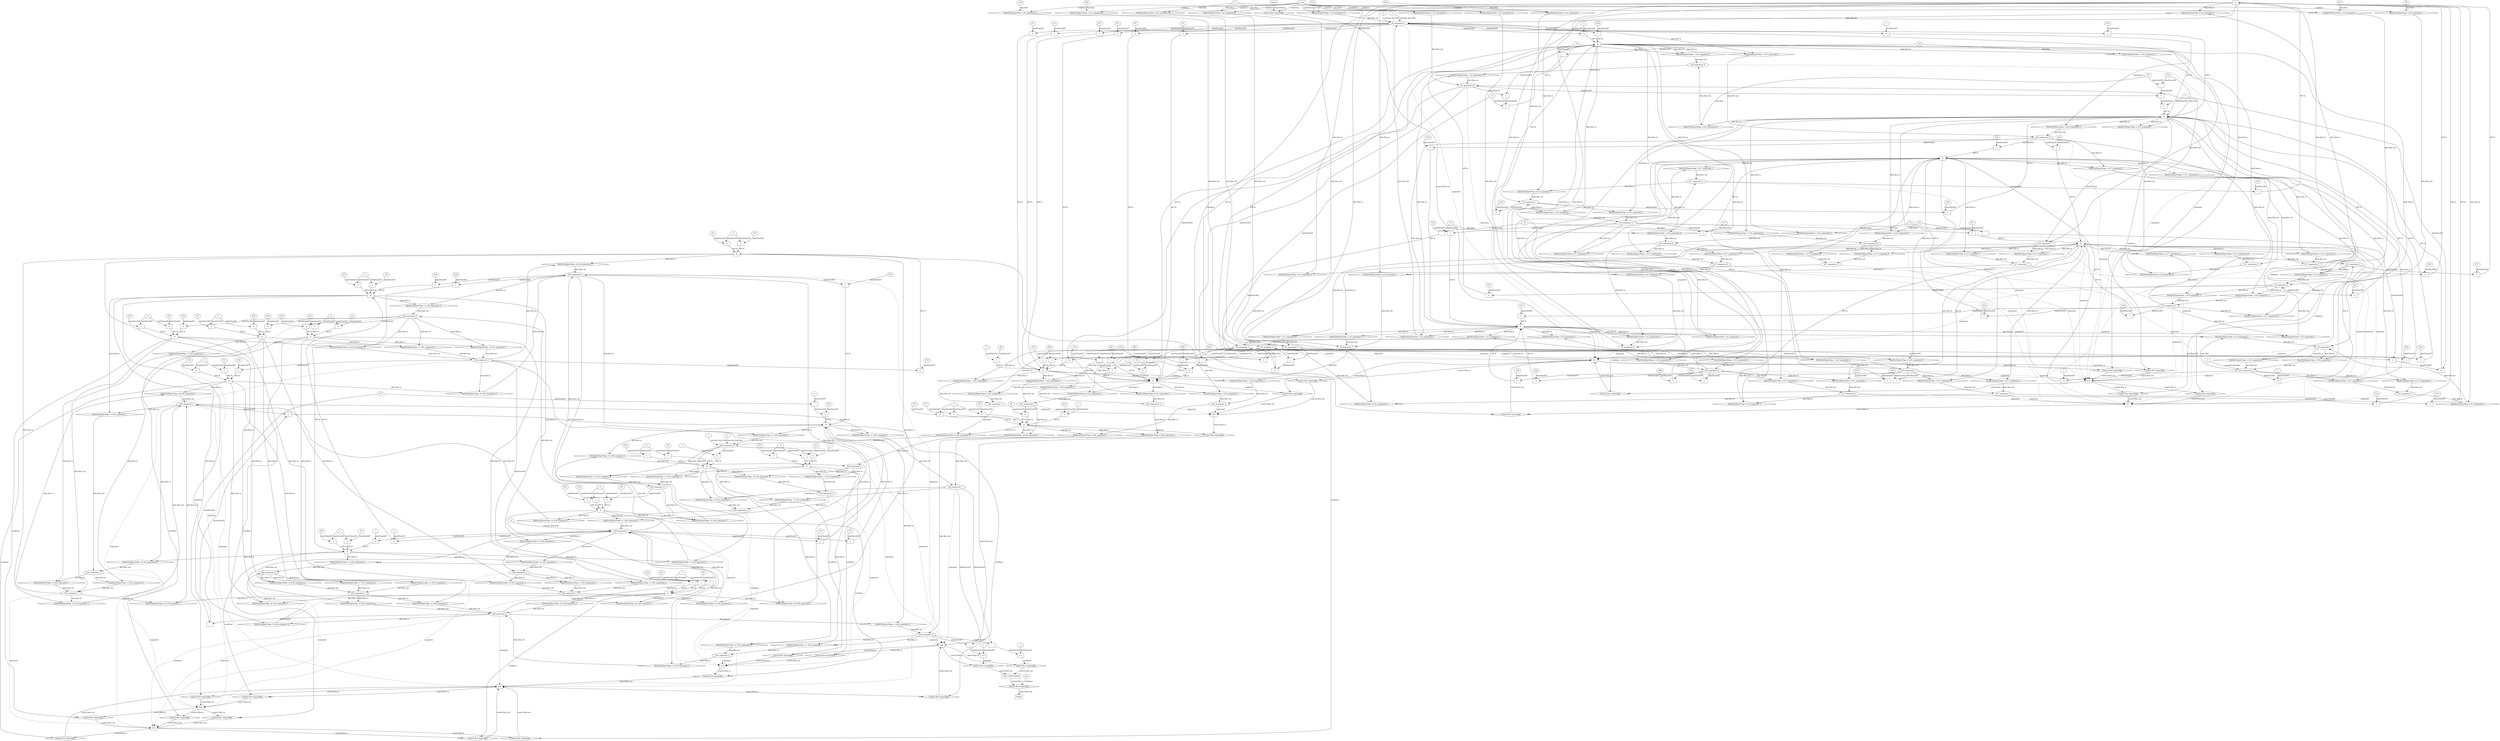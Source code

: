 digraph dag {
"CHC_COMP_FALSE" [label="CHC_COMP_FALSE" nodeName="CHC_COMP_FALSE" class=cfn  shape="rect"];
"h10" [label="h10" nodeName="h10" class=cfn  shape="rect"];
"h17" [label="h17" nodeName="h17" class=cfn  shape="rect"];
"h25" [label="h25" nodeName="h25" class=cfn  shape="rect"];
"h28" [label="h28" nodeName="h28" class=cfn  shape="rect"];
"h33" [label="h33" nodeName="h33" class=cfn  shape="rect"];
"h39" [label="h39" nodeName="h39" class=cfn  shape="rect"];
"h44" [label="h44" nodeName="h44" class=cfn  shape="rect"];
"h5" [label="h5" nodeName="h5" class=cfn  shape="rect"];
"h52" [label="h52" nodeName="h52" class=cfn  shape="rect"];
FALSE [label="FALSE" nodeName=FALSE class=cfn  shape="rect"];
Initial [label="Initial" nodeName=Initial class=cfn  shape="rect"];
ControlFowHyperEdge_0 [label="Control flow hyperedge" nodeName=ControlFowHyperEdge_0 class=controlFlowHyperEdge shape="diamond"];
"Initial" -> ControlFowHyperEdge_0 [label="control flow in"]
ControlFowHyperEdge_0 -> "h5" [label="control flow out"]
ControlFowHyperEdge_1 [label="Control flow hyperedge" nodeName=ControlFowHyperEdge_1 class=controlFlowHyperEdge shape="diamond"];
"h5" -> ControlFowHyperEdge_1 [label="control flow in"]
ControlFowHyperEdge_1 -> "h10" [label="control flow out"]
ControlFowHyperEdge_2 [label="Control flow hyperedge" nodeName=ControlFowHyperEdge_2 class=controlFlowHyperEdge shape="diamond"];
"h5" -> ControlFowHyperEdge_2 [label="control flow in"]
ControlFowHyperEdge_2 -> "h10" [label="control flow out"]
ControlFowHyperEdge_3 [label="Control flow hyperedge" nodeName=ControlFowHyperEdge_3 class=controlFlowHyperEdge shape="diamond"];
"h10" -> ControlFowHyperEdge_3 [label="control flow in"]
ControlFowHyperEdge_3 -> "h17" [label="control flow out"]
ControlFowHyperEdge_4 [label="Control flow hyperedge" nodeName=ControlFowHyperEdge_4 class=controlFlowHyperEdge shape="diamond"];
"h10" -> ControlFowHyperEdge_4 [label="control flow in"]
ControlFowHyperEdge_4 -> "h17" [label="control flow out"]
ControlFowHyperEdge_5 [label="Control flow hyperedge" nodeName=ControlFowHyperEdge_5 class=controlFlowHyperEdge shape="diamond"];
"h10" -> ControlFowHyperEdge_5 [label="control flow in"]
ControlFowHyperEdge_5 -> "h5" [label="control flow out"]
ControlFowHyperEdge_6 [label="Control flow hyperedge" nodeName=ControlFowHyperEdge_6 class=controlFlowHyperEdge shape="diamond"];
"h17" -> ControlFowHyperEdge_6 [label="control flow in"]
ControlFowHyperEdge_6 -> "h5" [label="control flow out"]
ControlFowHyperEdge_7 [label="Control flow hyperedge" nodeName=ControlFowHyperEdge_7 class=controlFlowHyperEdge shape="diamond"];
"h5" -> ControlFowHyperEdge_7 [label="control flow in"]
ControlFowHyperEdge_7 -> "h25" [label="control flow out"]
ControlFowHyperEdge_8 [label="Control flow hyperedge" nodeName=ControlFowHyperEdge_8 class=controlFlowHyperEdge shape="diamond"];
"h5" -> ControlFowHyperEdge_8 [label="control flow in"]
ControlFowHyperEdge_8 -> "h25" [label="control flow out"]
ControlFowHyperEdge_9 [label="Control flow hyperedge" nodeName=ControlFowHyperEdge_9 class=controlFlowHyperEdge shape="diamond"];
"h25" -> ControlFowHyperEdge_9 [label="control flow in"]
ControlFowHyperEdge_9 -> "h28" [label="control flow out"]
ControlFowHyperEdge_10 [label="Control flow hyperedge" nodeName=ControlFowHyperEdge_10 class=controlFlowHyperEdge shape="diamond"];
"h28" -> ControlFowHyperEdge_10 [label="control flow in"]
ControlFowHyperEdge_10 -> "h33" [label="control flow out"]
ControlFowHyperEdge_11 [label="Control flow hyperedge" nodeName=ControlFowHyperEdge_11 class=controlFlowHyperEdge shape="diamond"];
"h28" -> ControlFowHyperEdge_11 [label="control flow in"]
ControlFowHyperEdge_11 -> "h33" [label="control flow out"]
ControlFowHyperEdge_12 [label="Control flow hyperedge" nodeName=ControlFowHyperEdge_12 class=controlFlowHyperEdge shape="diamond"];
"h33" -> ControlFowHyperEdge_12 [label="control flow in"]
ControlFowHyperEdge_12 -> "h39" [label="control flow out"]
ControlFowHyperEdge_13 [label="Control flow hyperedge" nodeName=ControlFowHyperEdge_13 class=controlFlowHyperEdge shape="diamond"];
"h39" -> ControlFowHyperEdge_13 [label="control flow in"]
ControlFowHyperEdge_13 -> "h44" [label="control flow out"]
ControlFowHyperEdge_14 [label="Control flow hyperedge" nodeName=ControlFowHyperEdge_14 class=controlFlowHyperEdge shape="diamond"];
"h39" -> ControlFowHyperEdge_14 [label="control flow in"]
ControlFowHyperEdge_14 -> "h44" [label="control flow out"]
ControlFowHyperEdge_15 [label="Control flow hyperedge" nodeName=ControlFowHyperEdge_15 class=controlFlowHyperEdge shape="diamond"];
"h44" -> ControlFowHyperEdge_15 [label="control flow in"]
ControlFowHyperEdge_15 -> "h52" [label="control flow out"]
ControlFowHyperEdge_16 [label="Control flow hyperedge" nodeName=ControlFowHyperEdge_16 class=controlFlowHyperEdge shape="diamond"];
"h44" -> ControlFowHyperEdge_16 [label="control flow in"]
ControlFowHyperEdge_16 -> "h52" [label="control flow out"]
ControlFowHyperEdge_17 [label="Control flow hyperedge" nodeName=ControlFowHyperEdge_17 class=controlFlowHyperEdge shape="diamond"];
"h44" -> ControlFowHyperEdge_17 [label="control flow in"]
ControlFowHyperEdge_17 -> "h52" [label="control flow out"]
ControlFowHyperEdge_18 [label="Control flow hyperedge" nodeName=ControlFowHyperEdge_18 class=controlFlowHyperEdge shape="diamond"];
"h52" -> ControlFowHyperEdge_18 [label="control flow in"]
ControlFowHyperEdge_18 -> "h39" [label="control flow out"]
ControlFowHyperEdge_19 [label="Control flow hyperedge" nodeName=ControlFowHyperEdge_19 class=controlFlowHyperEdge shape="diamond"];
"h52" -> ControlFowHyperEdge_19 [label="control flow in"]
ControlFowHyperEdge_19 -> "h39" [label="control flow out"]
ControlFowHyperEdge_20 [label="Control flow hyperedge" nodeName=ControlFowHyperEdge_20 class=controlFlowHyperEdge shape="diamond"];
"h52" -> ControlFowHyperEdge_20 [label="control flow in"]
ControlFowHyperEdge_20 -> "h39" [label="control flow out"]
ControlFowHyperEdge_21 [label="Control flow hyperedge" nodeName=ControlFowHyperEdge_21 class=controlFlowHyperEdge shape="diamond"];
"h39" -> ControlFowHyperEdge_21 [label="control flow in"]
ControlFowHyperEdge_21 -> "h28" [label="control flow out"]
ControlFowHyperEdge_22 [label="Control flow hyperedge" nodeName=ControlFowHyperEdge_22 class=controlFlowHyperEdge shape="diamond"];
"h28" -> ControlFowHyperEdge_22 [label="control flow in"]
ControlFowHyperEdge_22 -> "CHC_COMP_FALSE" [label="control flow out"]
ControlFowHyperEdge_23 [label="Control flow hyperedge" nodeName=ControlFowHyperEdge_23 class=controlFlowHyperEdge shape="diamond"];
"h28" -> ControlFowHyperEdge_23 [label="control flow in"]
ControlFowHyperEdge_23 -> "CHC_COMP_FALSE" [label="control flow out"]
ControlFowHyperEdge_24 [label="Control flow hyperedge" nodeName=ControlFowHyperEdge_24 class=controlFlowHyperEdge shape="diamond"];
"CHC_COMP_FALSE" -> ControlFowHyperEdge_24 [label="control flow in"]
ControlFowHyperEdge_24 -> "FALSE" [label="control flow out"]
"h5_argument_0" [label="h5_argument_0" nodeName=argument0 class=argument  head="h5" shape="oval"];
"h5_argument_0" -> "h5"[label="argument" style="dashed"]
"h5_argument_1" [label="h5_argument_1" nodeName=argument1 class=argument  head="h5" shape="oval"];
"h5_argument_1" -> "h5"[label="argument" style="dashed"]
"h5_argument_2" [label="h5_argument_2" nodeName=argument2 class=argument  head="h5" shape="oval"];
"h5_argument_2" -> "h5"[label="argument" style="dashed"]
"h5_argument_3" [label="h5_argument_3" nodeName=argument3 class=argument  head="h5" shape="oval"];
"h5_argument_3" -> "h5"[label="argument" style="dashed"]
"h5_argument_4" [label="h5_argument_4" nodeName=argument4 class=argument  head="h5" shape="oval"];
"h5_argument_4" -> "h5"[label="argument" style="dashed"]
"h5_argument_5" [label="h5_argument_5" nodeName=argument5 class=argument  head="h5" shape="oval"];
"h5_argument_5" -> "h5"[label="argument" style="dashed"]
"h5_argument_6" [label="h5_argument_6" nodeName=argument6 class=argument  head="h5" shape="oval"];
"h5_argument_6" -> "h5"[label="argument" style="dashed"]
"h5_argument_7" [label="h5_argument_7" nodeName=argument7 class=argument  head="h5" shape="oval"];
"h5_argument_7" -> "h5"[label="argument" style="dashed"]
"h5_argument_8" [label="h5_argument_8" nodeName=argument8 class=argument  head="h5" shape="oval"];
"h5_argument_8" -> "h5"[label="argument" style="dashed"]
"h5_argument_9" [label="h5_argument_9" nodeName=argument9 class=argument  head="h5" shape="oval"];
"h5_argument_9" -> "h5"[label="argument" style="dashed"]
"h10_argument_0" [label="h10_argument_0" nodeName=argument0 class=argument  head="h10" shape="oval"];
"h10_argument_0" -> "h10"[label="argument" style="dashed"]
"h10_argument_1" [label="h10_argument_1" nodeName=argument1 class=argument  head="h10" shape="oval"];
"h10_argument_1" -> "h10"[label="argument" style="dashed"]
"h10_argument_2" [label="h10_argument_2" nodeName=argument2 class=argument  head="h10" shape="oval"];
"h10_argument_2" -> "h10"[label="argument" style="dashed"]
"h10_argument_3" [label="h10_argument_3" nodeName=argument3 class=argument  head="h10" shape="oval"];
"h10_argument_3" -> "h10"[label="argument" style="dashed"]
"h10_argument_4" [label="h10_argument_4" nodeName=argument4 class=argument  head="h10" shape="oval"];
"h10_argument_4" -> "h10"[label="argument" style="dashed"]
"h10_argument_5" [label="h10_argument_5" nodeName=argument5 class=argument  head="h10" shape="oval"];
"h10_argument_5" -> "h10"[label="argument" style="dashed"]
"h10_argument_6" [label="h10_argument_6" nodeName=argument6 class=argument  head="h10" shape="oval"];
"h10_argument_6" -> "h10"[label="argument" style="dashed"]
"h10_argument_7" [label="h10_argument_7" nodeName=argument7 class=argument  head="h10" shape="oval"];
"h10_argument_7" -> "h10"[label="argument" style="dashed"]
"h10_argument_8" [label="h10_argument_8" nodeName=argument8 class=argument  head="h10" shape="oval"];
"h10_argument_8" -> "h10"[label="argument" style="dashed"]
"h10_argument_9" [label="h10_argument_9" nodeName=argument9 class=argument  head="h10" shape="oval"];
"h10_argument_9" -> "h10"[label="argument" style="dashed"]
"h17_argument_0" [label="h17_argument_0" nodeName=argument0 class=argument  head="h17" shape="oval"];
"h17_argument_0" -> "h17"[label="argument" style="dashed"]
"h17_argument_1" [label="h17_argument_1" nodeName=argument1 class=argument  head="h17" shape="oval"];
"h17_argument_1" -> "h17"[label="argument" style="dashed"]
"h17_argument_2" [label="h17_argument_2" nodeName=argument2 class=argument  head="h17" shape="oval"];
"h17_argument_2" -> "h17"[label="argument" style="dashed"]
"h17_argument_3" [label="h17_argument_3" nodeName=argument3 class=argument  head="h17" shape="oval"];
"h17_argument_3" -> "h17"[label="argument" style="dashed"]
"h17_argument_4" [label="h17_argument_4" nodeName=argument4 class=argument  head="h17" shape="oval"];
"h17_argument_4" -> "h17"[label="argument" style="dashed"]
"h17_argument_5" [label="h17_argument_5" nodeName=argument5 class=argument  head="h17" shape="oval"];
"h17_argument_5" -> "h17"[label="argument" style="dashed"]
"h17_argument_6" [label="h17_argument_6" nodeName=argument6 class=argument  head="h17" shape="oval"];
"h17_argument_6" -> "h17"[label="argument" style="dashed"]
"h17_argument_7" [label="h17_argument_7" nodeName=argument7 class=argument  head="h17" shape="oval"];
"h17_argument_7" -> "h17"[label="argument" style="dashed"]
"h17_argument_8" [label="h17_argument_8" nodeName=argument8 class=argument  head="h17" shape="oval"];
"h17_argument_8" -> "h17"[label="argument" style="dashed"]
"h17_argument_9" [label="h17_argument_9" nodeName=argument9 class=argument  head="h17" shape="oval"];
"h17_argument_9" -> "h17"[label="argument" style="dashed"]
"h25_argument_0" [label="h25_argument_0" nodeName=argument0 class=argument  head="h25" shape="oval"];
"h25_argument_0" -> "h25"[label="argument" style="dashed"]
"h25_argument_1" [label="h25_argument_1" nodeName=argument1 class=argument  head="h25" shape="oval"];
"h25_argument_1" -> "h25"[label="argument" style="dashed"]
"h25_argument_2" [label="h25_argument_2" nodeName=argument2 class=argument  head="h25" shape="oval"];
"h25_argument_2" -> "h25"[label="argument" style="dashed"]
"h25_argument_3" [label="h25_argument_3" nodeName=argument3 class=argument  head="h25" shape="oval"];
"h25_argument_3" -> "h25"[label="argument" style="dashed"]
"h28_argument_0" [label="h28_argument_0" nodeName=argument0 class=argument  head="h28" shape="oval"];
"h28_argument_0" -> "h28"[label="argument" style="dashed"]
"h28_argument_1" [label="h28_argument_1" nodeName=argument1 class=argument  head="h28" shape="oval"];
"h28_argument_1" -> "h28"[label="argument" style="dashed"]
"h28_argument_2" [label="h28_argument_2" nodeName=argument2 class=argument  head="h28" shape="oval"];
"h28_argument_2" -> "h28"[label="argument" style="dashed"]
"h28_argument_3" [label="h28_argument_3" nodeName=argument3 class=argument  head="h28" shape="oval"];
"h28_argument_3" -> "h28"[label="argument" style="dashed"]
"h33_argument_0" [label="h33_argument_0" nodeName=argument0 class=argument  head="h33" shape="oval"];
"h33_argument_0" -> "h33"[label="argument" style="dashed"]
"h33_argument_1" [label="h33_argument_1" nodeName=argument1 class=argument  head="h33" shape="oval"];
"h33_argument_1" -> "h33"[label="argument" style="dashed"]
"h33_argument_2" [label="h33_argument_2" nodeName=argument2 class=argument  head="h33" shape="oval"];
"h33_argument_2" -> "h33"[label="argument" style="dashed"]
"h33_argument_3" [label="h33_argument_3" nodeName=argument3 class=argument  head="h33" shape="oval"];
"h33_argument_3" -> "h33"[label="argument" style="dashed"]
"h39_argument_0" [label="h39_argument_0" nodeName=argument0 class=argument  head="h39" shape="oval"];
"h39_argument_0" -> "h39"[label="argument" style="dashed"]
"h39_argument_1" [label="h39_argument_1" nodeName=argument1 class=argument  head="h39" shape="oval"];
"h39_argument_1" -> "h39"[label="argument" style="dashed"]
"h39_argument_2" [label="h39_argument_2" nodeName=argument2 class=argument  head="h39" shape="oval"];
"h39_argument_2" -> "h39"[label="argument" style="dashed"]
"h39_argument_3" [label="h39_argument_3" nodeName=argument3 class=argument  head="h39" shape="oval"];
"h39_argument_3" -> "h39"[label="argument" style="dashed"]
"h44_argument_0" [label="h44_argument_0" nodeName=argument0 class=argument  head="h44" shape="oval"];
"h44_argument_0" -> "h44"[label="argument" style="dashed"]
"h44_argument_1" [label="h44_argument_1" nodeName=argument1 class=argument  head="h44" shape="oval"];
"h44_argument_1" -> "h44"[label="argument" style="dashed"]
"h44_argument_2" [label="h44_argument_2" nodeName=argument2 class=argument  head="h44" shape="oval"];
"h44_argument_2" -> "h44"[label="argument" style="dashed"]
"h44_argument_3" [label="h44_argument_3" nodeName=argument3 class=argument  head="h44" shape="oval"];
"h44_argument_3" -> "h44"[label="argument" style="dashed"]
"h52_argument_0" [label="h52_argument_0" nodeName=argument0 class=argument  head="h52" shape="oval"];
"h52_argument_0" -> "h52"[label="argument" style="dashed"]
"h52_argument_1" [label="h52_argument_1" nodeName=argument1 class=argument  head="h52" shape="oval"];
"h52_argument_1" -> "h52"[label="argument" style="dashed"]
"h52_argument_2" [label="h52_argument_2" nodeName=argument2 class=argument  head="h52" shape="oval"];
"h52_argument_2" -> "h52"[label="argument" style="dashed"]
"h52_argument_3" [label="h52_argument_3" nodeName=argument3 class=argument  head="h52" shape="oval"];
"h52_argument_3" -> "h52"[label="argument" style="dashed"]

"true_0" [label="true" nodeName="true_0" class=true shape="rect"];
"true_0" -> "ControlFowHyperEdge_0" [label="condition"];
"xxxh5___Initial_0xxxdataFlow_0_node_0" [label="0" nodeName="xxxh5___Initial_0xxxdataFlow_0_node_0" class=Literal ];

"xxxh5___Initial_0xxxdataFlow_0_node_0" -> "DataFowHyperEdge_0_h5_argument_6" [label="data flow"];

"xxxh5___Initial_0xxxdataFlow_0_node_0" -> "DataFowHyperEdge_0_h5_argument_7" [label="data flow"];
"xxxh5___Initial_0xxxdataFlow2_node_0" [label="P18" nodeName="xxxh5___Initial_0xxxdataFlow2_node_0" class=Constant ];

"xxxh5___Initial_0xxxdataFlow2_node_0" -> "DataFowHyperEdge_0_h5_argument_3" [label="data flow"];
"xxxh5___Initial_0xxxdataFlow3_node_0" [label="P16" nodeName="xxxh5___Initial_0xxxdataFlow3_node_0" class=Constant ];

"xxxh5___Initial_0xxxdataFlow3_node_0" -> "DataFowHyperEdge_0_h5_argument_1" [label="data flow"];
"xxxh5___Initial_0xxxdataFlow4_node_0" [label="P15" nodeName="xxxh5___Initial_0xxxdataFlow4_node_0" class=Constant ];

"xxxh5___Initial_0xxxdataFlow4_node_0" -> "DataFowHyperEdge_0_h5_argument_0" [label="data flow"];
"xxxh5___Initial_0xxxdataFlow5_node_0" [label="P19" nodeName="xxxh5___Initial_0xxxdataFlow5_node_0" class=Constant ];

"xxxh5___Initial_0xxxdataFlow5_node_0" -> "DataFowHyperEdge_0_h5_argument_4" [label="data flow"];

"xxxh5___Initial_0xxxdataFlow_0_node_0" -> "DataFowHyperEdge_0_h5_argument_9" [label="data flow"];

"xxxh5___Initial_0xxxdataFlow_0_node_0" -> "DataFowHyperEdge_0_h5_argument_8" [label="data flow"];
"xxxh5___Initial_0xxxdataFlow8_node_0" [label="P0" nodeName="xxxh5___Initial_0xxxdataFlow8_node_0" class=Constant ];

"xxxh5___Initial_0xxxdataFlow8_node_0" -> "DataFowHyperEdge_0_h5_argument_5" [label="data flow"];
"xxxh5___Initial_0xxxdataFlow9_node_0" [label="P17" nodeName="xxxh5___Initial_0xxxdataFlow9_node_0" class=Constant ];

"xxxh5___Initial_0xxxdataFlow9_node_0" -> "DataFowHyperEdge_0_h5_argument_2" [label="data flow"];
"xxxh10___h5_1xxx_and" [label="&" nodeName="xxxh10___h5_1xxx_and" class=Operator shape="rect"];
"xxxh10___h5_1xxxguard3_node_0" [label=">=" nodeName="xxxh10___h5_1xxxguard3_node_0" class=Operator  shape="rect"];
"xxxh10___h5_1xxxguard3_node_1" [label="-1" nodeName="xxxh10___h5_1xxxguard3_node_1" class=Literal ];
"xxxh10___h5_1xxxguard3_node_1" -> "xxxh10___h5_1xxxguard3_node_0"[label="dataFlowAST"]
"h5_argument_0" -> "xxxh10___h5_1xxxguard3_node_0"[label="dataFlowAST"]

"xxxh10___h5_1xxxguard3_node_0" -> "xxxh10___h5_1xxx_and" [label="AST &"];
"xxxh10___h5_1xxxguard5_node_0" [label="=" nodeName="xxxh10___h5_1xxxguard5_node_0" class=Operator  shape="rect"];
"xxxh10___h5_1xxxguard5_node_1" [label="P19" nodeName="xxxh10___h5_1xxxguard5_node_1" class=Constant ];
"xxxh10___h5_1xxxguard5_node_1" -> "xxxh10___h5_1xxxguard5_node_0"[label="dataFlowAST"]
"h5_argument_0" -> "xxxh10___h5_1xxxguard5_node_0"[label="dataFlowAST"]

"xxxh10___h5_1xxxguard5_node_0" -> "xxxh10___h5_1xxx_and" [label="AST &"];
"xxxh10___h5_1xxxguard7_node_0" [label="=" nodeName="xxxh10___h5_1xxxguard7_node_0" class=Operator  shape="rect"];
"xxxh10___h5_1xxxguard7_node_1" [label="P20" nodeName="xxxh10___h5_1xxxguard7_node_1" class=Constant ];
"xxxh10___h5_1xxxguard7_node_1" -> "xxxh10___h5_1xxxguard7_node_0"[label="dataFlowAST"]
"h5_argument_1" -> "xxxh10___h5_1xxxguard7_node_0"[label="dataFlowAST"]

"xxxh10___h5_1xxxguard7_node_0" -> "xxxh10___h5_1xxx_and" [label="AST &"];
"xxxh10___h5_1xxxguard_0_node_0" [label="=" nodeName="xxxh10___h5_1xxxguard_0_node_0" class=Operator  shape="rect"];
"xxxh10___h5_1xxxguard_0_node_1" [label="P22" nodeName="xxxh10___h5_1xxxguard_0_node_1" class=Constant ];
"xxxh10___h5_1xxxguard_0_node_1" -> "xxxh10___h5_1xxxguard_0_node_0"[label="dataFlowAST"]
"h5_argument_3" -> "xxxh10___h5_1xxxguard_0_node_0"[label="dataFlowAST"]

"xxxh10___h5_1xxxguard_0_node_0" -> "xxxh10___h5_1xxx_and" [label="AST &"];
"xxxh10___h5_1xxxguard1_node_0" [label="=" nodeName="xxxh10___h5_1xxxguard1_node_0" class=Operator  shape="rect"];
"xxxh10___h5_1xxxguard1_node_1" [label="P23" nodeName="xxxh10___h5_1xxxguard1_node_1" class=Constant ];
"xxxh10___h5_1xxxguard1_node_1" -> "xxxh10___h5_1xxxguard1_node_0"[label="dataFlowAST"]
"h5_argument_4" -> "xxxh10___h5_1xxxguard1_node_0"[label="dataFlowAST"]

"xxxh10___h5_1xxxguard1_node_0" -> "xxxh10___h5_1xxx_and" [label="AST &"];
"xxxh10___h5_1xxxguard2_node_0" [label="=" nodeName="xxxh10___h5_1xxxguard2_node_0" class=Operator  shape="rect"];
"xxxh10___h5_1xxxguard2_node_1" [label="P21" nodeName="xxxh10___h5_1xxxguard2_node_1" class=Constant ];
"xxxh10___h5_1xxxguard2_node_1" -> "xxxh10___h5_1xxxguard2_node_0"[label="dataFlowAST"]
"h5_argument_2" -> "xxxh10___h5_1xxxguard2_node_0"[label="dataFlowAST"]

"xxxh10___h5_1xxxguard2_node_0" -> "xxxh10___h5_1xxx_and" [label="AST &"];
"xxxh10___h5_1xxxguard4_node_0" [label="=" nodeName="xxxh10___h5_1xxxguard4_node_0" class=Operator  shape="rect"];
"xxxh10___h5_1xxxguard4_node_1" [label="+" nodeName="xxxh10___h5_1xxxguard4_node_1" class= Operator shape="rect"];
"xxxh10___h5_1xxxguard4_node_3" [label="-" nodeName="xxxh10___h5_1xxxguard4_node_3" class= Operator shape="rect"];
"xxxh10___h5_1xxxguard4_node_6" [label="0" nodeName="xxxh10___h5_1xxxguard4_node_6" class=Literal ];
"xxxh10___h5_1xxxguard4_node_1" -> "xxxh10___h5_1xxxguard4_node_0"[label="dataFlowAST"]
"xxxh10___h5_1xxxguard4_node_6" -> "xxxh10___h5_1xxxguard4_node_0"[label="dataFlowAST"]
"h5_argument_9" -> "xxxh10___h5_1xxxguard4_node_1"[label="dataFlowAST"]
"xxxh10___h5_1xxxguard4_node_3" -> "xxxh10___h5_1xxxguard4_node_1"[label="dataFlowAST"]
"xxxh10___h5_1xxxdataFlow_0_node_0" -> "xxxh10___h5_1xxxguard4_node_3"[label="dataFlowAST"]
"xxxh10___h5_1xxxdataFlow3_node_0" -> "xxxh10___h5_1xxxguard4_node_3"[label="dataFlowAST"]

"xxxh10___h5_1xxxguard4_node_0" -> "xxxh10___h5_1xxx_and" [label="AST &"];
"xxxh10___h5_1xxxguard6_node_0" [label="=" nodeName="xxxh10___h5_1xxxguard6_node_0" class=Operator  shape="rect"];
"xxxh10___h5_1xxxguard6_node_1" [label="+" nodeName="xxxh10___h5_1xxxguard6_node_1" class= Operator shape="rect"];
"xxxh10___h5_1xxxguard6_node_3" [label="-" nodeName="xxxh10___h5_1xxxguard6_node_3" class= Operator shape="rect"];
"xxxh10___h5_1xxxguard6_node_1" -> "xxxh10___h5_1xxxguard6_node_0"[label="dataFlowAST"]
"xxxh10___h5_1xxxguard4_node_6" -> "xxxh10___h5_1xxxguard6_node_0"[label="dataFlowAST"]
"h5_argument_8" -> "xxxh10___h5_1xxxguard6_node_1"[label="dataFlowAST"]
"xxxh10___h5_1xxxguard6_node_3" -> "xxxh10___h5_1xxxguard6_node_1"[label="dataFlowAST"]
"xxxh10___h5_1xxxdataFlow1_node_0" -> "xxxh10___h5_1xxxguard6_node_3"[label="dataFlowAST"]
"xxxh10___h5_1xxxdataFlow2_node_0" -> "xxxh10___h5_1xxxguard6_node_3"[label="dataFlowAST"]

"xxxh10___h5_1xxxguard6_node_0" -> "xxxh10___h5_1xxx_and" [label="AST &"];
"xxxh10___h5_1xxx_and" -> "ControlFowHyperEdge_1" [label="condition"];
"xxxh10___h5_1xxxdataFlow_0_node_0" [label="_P1" nodeName="xxxh10___h5_1xxxdataFlow_0_node_0" class=Constant ];

"xxxh10___h5_1xxxdataFlow_0_node_0" -> "DataFowHyperEdge_1_h10_argument_6" [label="data flow"];
"xxxh10___h5_1xxxdataFlow1_node_0" [label="_P5" nodeName="xxxh10___h5_1xxxdataFlow1_node_0" class=Constant ];

"xxxh10___h5_1xxxdataFlow1_node_0" -> "DataFowHyperEdge_1_h10_argument_7" [label="data flow"];
"xxxh10___h5_1xxxdataFlow2_node_0" [label="_P7" nodeName="xxxh10___h5_1xxxdataFlow2_node_0" class=Constant ];

"xxxh10___h5_1xxxdataFlow2_node_0" -> "DataFowHyperEdge_1_h10_argument_8" [label="data flow"];
"xxxh10___h5_1xxxdataFlow3_node_0" [label="_P3" nodeName="xxxh10___h5_1xxxdataFlow3_node_0" class=Constant ];

"xxxh10___h5_1xxxdataFlow3_node_0" -> "DataFowHyperEdge_1_h10_argument_9" [label="data flow"];
"xxxh10___h5_2xxx_and" [label="&" nodeName="xxxh10___h5_2xxx_and" class=Operator shape="rect"];
"xxxh10___h5_2xxxguard4_node_0" [label="=" nodeName="xxxh10___h5_2xxxguard4_node_0" class=Operator  shape="rect"];
"xxxh10___h5_2xxxguard4_node_1" [label="+" nodeName="xxxh10___h5_2xxxguard4_node_1" class= Operator shape="rect"];
"xxxh10___h5_2xxxguard4_node_3" [label="-" nodeName="xxxh10___h5_2xxxguard4_node_3" class= Operator shape="rect"];
"xxxh10___h5_2xxxguard4_node_6" [label="0" nodeName="xxxh10___h5_2xxxguard4_node_6" class=Literal ];
"xxxh10___h5_2xxxguard4_node_1" -> "xxxh10___h5_2xxxguard4_node_0"[label="dataFlowAST"]
"xxxh10___h5_2xxxguard4_node_6" -> "xxxh10___h5_2xxxguard4_node_0"[label="dataFlowAST"]
"h5_argument_9" -> "xxxh10___h5_2xxxguard4_node_1"[label="dataFlowAST"]
"xxxh10___h5_2xxxguard4_node_3" -> "xxxh10___h5_2xxxguard4_node_1"[label="dataFlowAST"]
"xxxh10___h5_2xxxdataFlow_0_node_0" -> "xxxh10___h5_2xxxguard4_node_3"[label="dataFlowAST"]
"xxxh10___h5_2xxxdataFlow3_node_0" -> "xxxh10___h5_2xxxguard4_node_3"[label="dataFlowAST"]

"xxxh10___h5_2xxxguard4_node_0" -> "xxxh10___h5_2xxx_and" [label="AST &"];
"xxxh10___h5_2xxxguard3_node_0" [label=">=" nodeName="xxxh10___h5_2xxxguard3_node_0" class=Operator  shape="rect"];
"xxxh10___h5_2xxxguard3_node_2" [label="1" nodeName="xxxh10___h5_2xxxguard3_node_2" class=Literal ];
"h5_argument_0" -> "xxxh10___h5_2xxxguard3_node_0"[label="dataFlowAST"]
"xxxh10___h5_2xxxguard3_node_2" -> "xxxh10___h5_2xxxguard3_node_0"[label="dataFlowAST"]

"xxxh10___h5_2xxxguard3_node_0" -> "xxxh10___h5_2xxx_and" [label="AST &"];
"xxxh10___h5_2xxxguard6_node_0" [label="=" nodeName="xxxh10___h5_2xxxguard6_node_0" class=Operator  shape="rect"];
"xxxh10___h5_2xxxguard6_node_1" [label="+" nodeName="xxxh10___h5_2xxxguard6_node_1" class= Operator shape="rect"];
"xxxh10___h5_2xxxguard6_node_3" [label="-" nodeName="xxxh10___h5_2xxxguard6_node_3" class= Operator shape="rect"];
"xxxh10___h5_2xxxguard6_node_1" -> "xxxh10___h5_2xxxguard6_node_0"[label="dataFlowAST"]
"xxxh10___h5_2xxxguard4_node_6" -> "xxxh10___h5_2xxxguard6_node_0"[label="dataFlowAST"]
"h5_argument_8" -> "xxxh10___h5_2xxxguard6_node_1"[label="dataFlowAST"]
"xxxh10___h5_2xxxguard6_node_3" -> "xxxh10___h5_2xxxguard6_node_1"[label="dataFlowAST"]
"xxxh10___h5_2xxxdataFlow1_node_0" -> "xxxh10___h5_2xxxguard6_node_3"[label="dataFlowAST"]
"xxxh10___h5_2xxxdataFlow2_node_0" -> "xxxh10___h5_2xxxguard6_node_3"[label="dataFlowAST"]

"xxxh10___h5_2xxxguard6_node_0" -> "xxxh10___h5_2xxx_and" [label="AST &"];
"xxxh10___h5_2xxxguard5_node_0" [label="=" nodeName="xxxh10___h5_2xxxguard5_node_0" class=Operator  shape="rect"];
"xxxh10___h5_2xxxguard5_node_1" [label="P19" nodeName="xxxh10___h5_2xxxguard5_node_1" class=Constant ];
"xxxh10___h5_2xxxguard5_node_1" -> "xxxh10___h5_2xxxguard5_node_0"[label="dataFlowAST"]
"h5_argument_0" -> "xxxh10___h5_2xxxguard5_node_0"[label="dataFlowAST"]

"xxxh10___h5_2xxxguard5_node_0" -> "xxxh10___h5_2xxx_and" [label="AST &"];
"xxxh10___h5_2xxxguard2_node_0" [label="=" nodeName="xxxh10___h5_2xxxguard2_node_0" class=Operator  shape="rect"];
"xxxh10___h5_2xxxguard2_node_1" [label="P21" nodeName="xxxh10___h5_2xxxguard2_node_1" class=Constant ];
"xxxh10___h5_2xxxguard2_node_1" -> "xxxh10___h5_2xxxguard2_node_0"[label="dataFlowAST"]
"h5_argument_2" -> "xxxh10___h5_2xxxguard2_node_0"[label="dataFlowAST"]

"xxxh10___h5_2xxxguard2_node_0" -> "xxxh10___h5_2xxx_and" [label="AST &"];
"xxxh10___h5_2xxxguard_0_node_0" [label="=" nodeName="xxxh10___h5_2xxxguard_0_node_0" class=Operator  shape="rect"];
"xxxh10___h5_2xxxguard_0_node_1" [label="P22" nodeName="xxxh10___h5_2xxxguard_0_node_1" class=Constant ];
"xxxh10___h5_2xxxguard_0_node_1" -> "xxxh10___h5_2xxxguard_0_node_0"[label="dataFlowAST"]
"h5_argument_3" -> "xxxh10___h5_2xxxguard_0_node_0"[label="dataFlowAST"]

"xxxh10___h5_2xxxguard_0_node_0" -> "xxxh10___h5_2xxx_and" [label="AST &"];
"xxxh10___h5_2xxxguard7_node_0" [label="=" nodeName="xxxh10___h5_2xxxguard7_node_0" class=Operator  shape="rect"];
"xxxh10___h5_2xxxguard7_node_1" [label="P20" nodeName="xxxh10___h5_2xxxguard7_node_1" class=Constant ];
"xxxh10___h5_2xxxguard7_node_1" -> "xxxh10___h5_2xxxguard7_node_0"[label="dataFlowAST"]
"h5_argument_1" -> "xxxh10___h5_2xxxguard7_node_0"[label="dataFlowAST"]

"xxxh10___h5_2xxxguard7_node_0" -> "xxxh10___h5_2xxx_and" [label="AST &"];
"xxxh10___h5_2xxxguard1_node_0" [label="=" nodeName="xxxh10___h5_2xxxguard1_node_0" class=Operator  shape="rect"];
"xxxh10___h5_2xxxguard1_node_1" [label="P23" nodeName="xxxh10___h5_2xxxguard1_node_1" class=Constant ];
"xxxh10___h5_2xxxguard1_node_1" -> "xxxh10___h5_2xxxguard1_node_0"[label="dataFlowAST"]
"h5_argument_4" -> "xxxh10___h5_2xxxguard1_node_0"[label="dataFlowAST"]

"xxxh10___h5_2xxxguard1_node_0" -> "xxxh10___h5_2xxx_and" [label="AST &"];
"xxxh10___h5_2xxx_and" -> "ControlFowHyperEdge_2" [label="condition"];
"xxxh10___h5_2xxxdataFlow_0_node_0" [label="_P1" nodeName="xxxh10___h5_2xxxdataFlow_0_node_0" class=Constant ];

"xxxh10___h5_2xxxdataFlow_0_node_0" -> "DataFowHyperEdge_2_h10_argument_6" [label="data flow"];
"xxxh10___h5_2xxxdataFlow1_node_0" [label="_P5" nodeName="xxxh10___h5_2xxxdataFlow1_node_0" class=Constant ];

"xxxh10___h5_2xxxdataFlow1_node_0" -> "DataFowHyperEdge_2_h10_argument_7" [label="data flow"];
"xxxh10___h5_2xxxdataFlow2_node_0" [label="_P7" nodeName="xxxh10___h5_2xxxdataFlow2_node_0" class=Constant ];

"xxxh10___h5_2xxxdataFlow2_node_0" -> "DataFowHyperEdge_2_h10_argument_8" [label="data flow"];
"xxxh10___h5_2xxxdataFlow3_node_0" [label="_P3" nodeName="xxxh10___h5_2xxxdataFlow3_node_0" class=Constant ];

"xxxh10___h5_2xxxdataFlow3_node_0" -> "DataFowHyperEdge_2_h10_argument_9" [label="data flow"];
"xxxh17___h10_3xxx_and" [label="&" nodeName="xxxh17___h10_3xxx_and" class=Operator shape="rect"];
"xxxh17___h10_3xxxguard1_node_0" [label="=" nodeName="xxxh17___h10_3xxxguard1_node_0" class=Operator  shape="rect"];
"xxxh17___h10_3xxxguard1_node_1" [label="P20" nodeName="xxxh17___h10_3xxxguard1_node_1" class=Constant ];
"xxxh17___h10_3xxxguard1_node_1" -> "xxxh17___h10_3xxxguard1_node_0"[label="dataFlowAST"]
"h10_argument_4" -> "xxxh17___h10_3xxxguard1_node_0"[label="dataFlowAST"]

"xxxh17___h10_3xxxguard1_node_0" -> "xxxh17___h10_3xxx_and" [label="AST &"];
"xxxh17___h10_3xxxguard2_node_0" [label="=" nodeName="xxxh17___h10_3xxxguard2_node_0" class=Operator  shape="rect"];
"xxxh17___h10_3xxxguard2_node_1" [label="P18" nodeName="xxxh17___h10_3xxxguard2_node_1" class=Constant ];
"xxxh17___h10_3xxxguard2_node_1" -> "xxxh17___h10_3xxxguard2_node_0"[label="dataFlowAST"]
"h10_argument_2" -> "xxxh17___h10_3xxxguard2_node_0"[label="dataFlowAST"]

"xxxh17___h10_3xxxguard2_node_0" -> "xxxh17___h10_3xxx_and" [label="AST &"];
"xxxh17___h10_3xxxguard4_node_0" [label="=" nodeName="xxxh17___h10_3xxxguard4_node_0" class=Operator  shape="rect"];
"xxxh17___h10_3xxxguard4_node_1" [label="P16" nodeName="xxxh17___h10_3xxxguard4_node_1" class=Constant ];
"xxxh17___h10_3xxxguard4_node_1" -> "xxxh17___h10_3xxxguard4_node_0"[label="dataFlowAST"]
"h10_argument_0" -> "xxxh17___h10_3xxxguard4_node_0"[label="dataFlowAST"]

"xxxh17___h10_3xxxguard4_node_0" -> "xxxh17___h10_3xxx_and" [label="AST &"];
"xxxh17___h10_3xxxguard_0_node_0" [label="=" nodeName="xxxh17___h10_3xxxguard_0_node_0" class=Operator  shape="rect"];
"xxxh17___h10_3xxxguard_0_node_1" [label="P19" nodeName="xxxh17___h10_3xxxguard_0_node_1" class=Constant ];
"xxxh17___h10_3xxxguard_0_node_1" -> "xxxh17___h10_3xxxguard_0_node_0"[label="dataFlowAST"]
"h10_argument_3" -> "xxxh17___h10_3xxxguard_0_node_0"[label="dataFlowAST"]

"xxxh17___h10_3xxxguard_0_node_0" -> "xxxh17___h10_3xxx_and" [label="AST &"];
"xxxh17___h10_3xxxguard5_node_0" [label="=" nodeName="xxxh17___h10_3xxxguard5_node_0" class=Operator  shape="rect"];
"xxxh17___h10_3xxxguard5_node_1" [label="P17" nodeName="xxxh17___h10_3xxxguard5_node_1" class=Constant ];
"xxxh17___h10_3xxxguard5_node_1" -> "xxxh17___h10_3xxxguard5_node_0"[label="dataFlowAST"]
"h10_argument_1" -> "xxxh17___h10_3xxxguard5_node_0"[label="dataFlowAST"]

"xxxh17___h10_3xxxguard5_node_0" -> "xxxh17___h10_3xxx_and" [label="AST &"];
"xxxh17___h10_3xxxguard3_node_0" [label=">=" nodeName="xxxh17___h10_3xxxguard3_node_0" class=Operator  shape="rect"];
"xxxh17___h10_3xxxguard3_node_1" [label="-1" nodeName="xxxh17___h10_3xxxguard3_node_1" class=Literal ];
"xxxh17___h10_3xxxguard3_node_1" -> "xxxh17___h10_3xxxguard3_node_0"[label="dataFlowAST"]
"h10_argument_5" -> "xxxh17___h10_3xxxguard3_node_0"[label="dataFlowAST"]

"xxxh17___h10_3xxxguard3_node_0" -> "xxxh17___h10_3xxx_and" [label="AST &"];
"xxxh17___h10_3xxx_and" -> "ControlFowHyperEdge_3" [label="condition"];
"xxxh17___h10_4xxx_and" [label="&" nodeName="xxxh17___h10_4xxx_and" class=Operator shape="rect"];
"xxxh17___h10_4xxxguard2_node_0" [label="=" nodeName="xxxh17___h10_4xxxguard2_node_0" class=Operator  shape="rect"];
"xxxh17___h10_4xxxguard2_node_1" [label="P18" nodeName="xxxh17___h10_4xxxguard2_node_1" class=Constant ];
"xxxh17___h10_4xxxguard2_node_1" -> "xxxh17___h10_4xxxguard2_node_0"[label="dataFlowAST"]
"h10_argument_2" -> "xxxh17___h10_4xxxguard2_node_0"[label="dataFlowAST"]

"xxxh17___h10_4xxxguard2_node_0" -> "xxxh17___h10_4xxx_and" [label="AST &"];
"xxxh17___h10_4xxxguard3_node_0" [label=">=" nodeName="xxxh17___h10_4xxxguard3_node_0" class=Operator  shape="rect"];
"xxxh17___h10_4xxxguard3_node_2" [label="1" nodeName="xxxh17___h10_4xxxguard3_node_2" class=Literal ];
"h10_argument_5" -> "xxxh17___h10_4xxxguard3_node_0"[label="dataFlowAST"]
"xxxh17___h10_4xxxguard3_node_2" -> "xxxh17___h10_4xxxguard3_node_0"[label="dataFlowAST"]

"xxxh17___h10_4xxxguard3_node_0" -> "xxxh17___h10_4xxx_and" [label="AST &"];
"xxxh17___h10_4xxxguard4_node_0" [label="=" nodeName="xxxh17___h10_4xxxguard4_node_0" class=Operator  shape="rect"];
"xxxh17___h10_4xxxguard4_node_1" [label="P16" nodeName="xxxh17___h10_4xxxguard4_node_1" class=Constant ];
"xxxh17___h10_4xxxguard4_node_1" -> "xxxh17___h10_4xxxguard4_node_0"[label="dataFlowAST"]
"h10_argument_0" -> "xxxh17___h10_4xxxguard4_node_0"[label="dataFlowAST"]

"xxxh17___h10_4xxxguard4_node_0" -> "xxxh17___h10_4xxx_and" [label="AST &"];
"xxxh17___h10_4xxxguard1_node_0" [label="=" nodeName="xxxh17___h10_4xxxguard1_node_0" class=Operator  shape="rect"];
"xxxh17___h10_4xxxguard1_node_1" [label="P20" nodeName="xxxh17___h10_4xxxguard1_node_1" class=Constant ];
"xxxh17___h10_4xxxguard1_node_1" -> "xxxh17___h10_4xxxguard1_node_0"[label="dataFlowAST"]
"h10_argument_4" -> "xxxh17___h10_4xxxguard1_node_0"[label="dataFlowAST"]

"xxxh17___h10_4xxxguard1_node_0" -> "xxxh17___h10_4xxx_and" [label="AST &"];
"xxxh17___h10_4xxxguard_0_node_0" [label="=" nodeName="xxxh17___h10_4xxxguard_0_node_0" class=Operator  shape="rect"];
"xxxh17___h10_4xxxguard_0_node_1" [label="P19" nodeName="xxxh17___h10_4xxxguard_0_node_1" class=Constant ];
"xxxh17___h10_4xxxguard_0_node_1" -> "xxxh17___h10_4xxxguard_0_node_0"[label="dataFlowAST"]
"h10_argument_3" -> "xxxh17___h10_4xxxguard_0_node_0"[label="dataFlowAST"]

"xxxh17___h10_4xxxguard_0_node_0" -> "xxxh17___h10_4xxx_and" [label="AST &"];
"xxxh17___h10_4xxxguard5_node_0" [label="=" nodeName="xxxh17___h10_4xxxguard5_node_0" class=Operator  shape="rect"];
"xxxh17___h10_4xxxguard5_node_1" [label="P17" nodeName="xxxh17___h10_4xxxguard5_node_1" class=Constant ];
"xxxh17___h10_4xxxguard5_node_1" -> "xxxh17___h10_4xxxguard5_node_0"[label="dataFlowAST"]
"h10_argument_1" -> "xxxh17___h10_4xxxguard5_node_0"[label="dataFlowAST"]

"xxxh17___h10_4xxxguard5_node_0" -> "xxxh17___h10_4xxx_and" [label="AST &"];
"xxxh17___h10_4xxx_and" -> "ControlFowHyperEdge_4" [label="condition"];
"xxxh5___h10_5xxx_and" [label="&" nodeName="xxxh5___h10_5xxx_and" class=Operator shape="rect"];
"xxxh5___h10_5xxxguard_0_node_0" [label="=" nodeName="xxxh5___h10_5xxxguard_0_node_0" class=Operator  shape="rect"];
"xxxh5___h10_5xxxguard_0_node_1" [label="P19" nodeName="xxxh5___h10_5xxxguard_0_node_1" class=Constant ];
"xxxh5___h10_5xxxguard_0_node_1" -> "xxxh5___h10_5xxxguard_0_node_0"[label="dataFlowAST"]
"h10_argument_4" -> "xxxh5___h10_5xxxguard_0_node_0"[label="dataFlowAST"]

"xxxh5___h10_5xxxguard_0_node_0" -> "xxxh5___h10_5xxx_and" [label="AST &"];
"xxxh5___h10_5xxxguard3_node_0" [label="=" nodeName="xxxh5___h10_5xxxguard3_node_0" class=Operator  shape="rect"];
"xxxh5___h10_5xxxguard3_node_1" [label="P16" nodeName="xxxh5___h10_5xxxguard3_node_1" class=Constant ];
"xxxh5___h10_5xxxguard3_node_1" -> "xxxh5___h10_5xxxguard3_node_0"[label="dataFlowAST"]
"h10_argument_1" -> "xxxh5___h10_5xxxguard3_node_0"[label="dataFlowAST"]

"xxxh5___h10_5xxxguard3_node_0" -> "xxxh5___h10_5xxx_and" [label="AST &"];
"xxxh5___h10_5xxxguard2_node_0" [label="=" nodeName="xxxh5___h10_5xxxguard2_node_0" class=Operator  shape="rect"];
"xxxh5___h10_5xxxguard2_node_1" [label="P15" nodeName="xxxh5___h10_5xxxguard2_node_1" class=Constant ];
"xxxh5___h10_5xxxguard2_node_1" -> "xxxh5___h10_5xxxguard2_node_0"[label="dataFlowAST"]
"h10_argument_0" -> "xxxh5___h10_5xxxguard2_node_0"[label="dataFlowAST"]

"xxxh5___h10_5xxxguard2_node_0" -> "xxxh5___h10_5xxx_and" [label="AST &"];
"xxxh5___h10_5xxxguard4_node_0" [label="=" nodeName="xxxh5___h10_5xxxguard4_node_0" class=Operator  shape="rect"];
"xxxh5___h10_5xxxguard4_node_1" [label="P17" nodeName="xxxh5___h10_5xxxguard4_node_1" class=Constant ];
"xxxh5___h10_5xxxguard4_node_1" -> "xxxh5___h10_5xxxguard4_node_0"[label="dataFlowAST"]
"h10_argument_2" -> "xxxh5___h10_5xxxguard4_node_0"[label="dataFlowAST"]

"xxxh5___h10_5xxxguard4_node_0" -> "xxxh5___h10_5xxx_and" [label="AST &"];
"xxxh5___h10_5xxxguard1_node_0" [label="=" nodeName="xxxh5___h10_5xxxguard1_node_0" class=Operator  shape="rect"];
"xxxh5___h10_5xxxguard1_node_1" [label="P18" nodeName="xxxh5___h10_5xxxguard1_node_1" class=Constant ];
"xxxh5___h10_5xxxguard1_node_1" -> "xxxh5___h10_5xxxguard1_node_0"[label="dataFlowAST"]
"h10_argument_3" -> "xxxh5___h10_5xxxguard1_node_0"[label="dataFlowAST"]

"xxxh5___h10_5xxxguard1_node_0" -> "xxxh5___h10_5xxx_and" [label="AST &"];
"xxxh5___h10_5xxx_and" -> "ControlFowHyperEdge_5" [label="condition"];

"h10_argument_5" -> "DataFowHyperEdge_5_h5_argument_5" [label="data flow"];
"xxxh5___h17_6xxx_and" [label="&" nodeName="xxxh5___h17_6xxx_and" class=Operator shape="rect"];
"xxxh5___h17_6xxxguard3_node_0" [label="=" nodeName="xxxh5___h17_6xxxguard3_node_0" class=Operator  shape="rect"];
"xxxh5___h17_6xxxguard3_node_1" [label="P16" nodeName="xxxh5___h17_6xxxguard3_node_1" class=Constant ];
"xxxh5___h17_6xxxguard3_node_1" -> "xxxh5___h17_6xxxguard3_node_0"[label="dataFlowAST"]
"h17_argument_1" -> "xxxh5___h17_6xxxguard3_node_0"[label="dataFlowAST"]

"xxxh5___h17_6xxxguard3_node_0" -> "xxxh5___h17_6xxx_and" [label="AST &"];
"xxxh5___h17_6xxxguard2_node_0" [label="=" nodeName="xxxh5___h17_6xxxguard2_node_0" class=Operator  shape="rect"];
"xxxh5___h17_6xxxguard2_node_1" [label="P15" nodeName="xxxh5___h17_6xxxguard2_node_1" class=Constant ];
"xxxh5___h17_6xxxguard2_node_1" -> "xxxh5___h17_6xxxguard2_node_0"[label="dataFlowAST"]
"h17_argument_0" -> "xxxh5___h17_6xxxguard2_node_0"[label="dataFlowAST"]

"xxxh5___h17_6xxxguard2_node_0" -> "xxxh5___h17_6xxx_and" [label="AST &"];
"xxxh5___h17_6xxxguard_0_node_0" [label="=" nodeName="xxxh5___h17_6xxxguard_0_node_0" class=Operator  shape="rect"];
"xxxh5___h17_6xxxguard_0_node_1" [label="P19" nodeName="xxxh5___h17_6xxxguard_0_node_1" class=Constant ];
"xxxh5___h17_6xxxguard_0_node_1" -> "xxxh5___h17_6xxxguard_0_node_0"[label="dataFlowAST"]
"h17_argument_4" -> "xxxh5___h17_6xxxguard_0_node_0"[label="dataFlowAST"]

"xxxh5___h17_6xxxguard_0_node_0" -> "xxxh5___h17_6xxx_and" [label="AST &"];
"xxxh5___h17_6xxxguard4_node_0" [label="=" nodeName="xxxh5___h17_6xxxguard4_node_0" class=Operator  shape="rect"];
"xxxh5___h17_6xxxguard4_node_1" [label="P17" nodeName="xxxh5___h17_6xxxguard4_node_1" class=Constant ];
"xxxh5___h17_6xxxguard4_node_1" -> "xxxh5___h17_6xxxguard4_node_0"[label="dataFlowAST"]
"h17_argument_2" -> "xxxh5___h17_6xxxguard4_node_0"[label="dataFlowAST"]

"xxxh5___h17_6xxxguard4_node_0" -> "xxxh5___h17_6xxx_and" [label="AST &"];
"xxxh5___h17_6xxxguard1_node_0" [label="=" nodeName="xxxh5___h17_6xxxguard1_node_0" class=Operator  shape="rect"];
"xxxh5___h17_6xxxguard1_node_1" [label="P18" nodeName="xxxh5___h17_6xxxguard1_node_1" class=Constant ];
"xxxh5___h17_6xxxguard1_node_1" -> "xxxh5___h17_6xxxguard1_node_0"[label="dataFlowAST"]
"h17_argument_3" -> "xxxh5___h17_6xxxguard1_node_0"[label="dataFlowAST"]

"xxxh5___h17_6xxxguard1_node_0" -> "xxxh5___h17_6xxx_and" [label="AST &"];
"xxxh5___h17_6xxx_and" -> "ControlFowHyperEdge_6" [label="condition"];
"xxxh25___h5_7xxx_and" [label="&" nodeName="xxxh25___h5_7xxx_and" class=Operator shape="rect"];
"xxxh25___h5_7xxxguard5_node_0" [label="=" nodeName="xxxh25___h5_7xxxguard5_node_0" class=Operator  shape="rect"];
"xxxh25___h5_7xxxguard5_node_1" [label="P21" nodeName="xxxh25___h5_7xxxguard5_node_1" class=Constant ];
"xxxh25___h5_7xxxguard5_node_1" -> "xxxh25___h5_7xxxguard5_node_0"[label="dataFlowAST"]
"h5_argument_4" -> "xxxh25___h5_7xxxguard5_node_0"[label="dataFlowAST"]

"xxxh25___h5_7xxxguard5_node_0" -> "xxxh25___h5_7xxx_and" [label="AST &"];
"xxxh25___h5_7xxxguard4_node_0" [label="=" nodeName="xxxh25___h5_7xxxguard4_node_0" class=Operator  shape="rect"];
"xxxh25___h5_7xxxguard4_node_1" [label="P1" nodeName="xxxh25___h5_7xxxguard4_node_1" class=Constant ];
"xxxh25___h5_7xxxguard4_node_1" -> "xxxh25___h5_7xxxguard4_node_0"[label="dataFlowAST"]
"h5_argument_0" -> "xxxh25___h5_7xxxguard4_node_0"[label="dataFlowAST"]

"xxxh25___h5_7xxxguard4_node_0" -> "xxxh25___h5_7xxx_and" [label="AST &"];
"xxxh25___h5_7xxxguard3_node_0" [label=">=" nodeName="xxxh25___h5_7xxxguard3_node_0" class=Operator  shape="rect"];
"h5_argument_8" -> "xxxh25___h5_7xxxguard3_node_0"[label="dataFlowAST"]
"h5_argument_9" -> "xxxh25___h5_7xxxguard3_node_0"[label="dataFlowAST"]

"xxxh25___h5_7xxxguard3_node_0" -> "xxxh25___h5_7xxx_and" [label="AST &"];
"xxxh25___h5_7xxxguard_0_node_0" [label="=" nodeName="xxxh25___h5_7xxxguard_0_node_0" class=Operator  shape="rect"];
"xxxh25___h5_7xxxguard_0_node_2" [label="P7" nodeName="xxxh25___h5_7xxxguard_0_node_2" class=Constant ];
"h5_argument_0" -> "xxxh25___h5_7xxxguard_0_node_0"[label="dataFlowAST"]
"xxxh25___h5_7xxxguard_0_node_2" -> "xxxh25___h5_7xxxguard_0_node_0"[label="dataFlowAST"]

"xxxh25___h5_7xxxguard_0_node_0" -> "xxxh25___h5_7xxx_and" [label="AST &"];
"xxxh25___h5_7xxxguard1_node_0" [label="=" nodeName="xxxh25___h5_7xxxguard1_node_0" class=Operator  shape="rect"];
"xxxh25___h5_7xxxguard1_node_1" [label="P20" nodeName="xxxh25___h5_7xxxguard1_node_1" class=Constant ];
"xxxh25___h5_7xxxguard1_node_1" -> "xxxh25___h5_7xxxguard1_node_0"[label="dataFlowAST"]
"h5_argument_3" -> "xxxh25___h5_7xxxguard1_node_0"[label="dataFlowAST"]

"xxxh25___h5_7xxxguard1_node_0" -> "xxxh25___h5_7xxx_and" [label="AST &"];
"xxxh25___h5_7xxxguard6_node_0" [label="=" nodeName="xxxh25___h5_7xxxguard6_node_0" class=Operator  shape="rect"];
"xxxh25___h5_7xxxguard6_node_1" [label="P0" nodeName="xxxh25___h5_7xxxguard6_node_1" class=Constant ];
"xxxh25___h5_7xxxguard6_node_2" [label="1" nodeName="xxxh25___h5_7xxxguard6_node_2" class=Literal ];
"xxxh25___h5_7xxxguard6_node_1" -> "xxxh25___h5_7xxxguard6_node_0"[label="dataFlowAST"]
"xxxh25___h5_7xxxguard6_node_2" -> "xxxh25___h5_7xxxguard6_node_0"[label="dataFlowAST"]

"xxxh25___h5_7xxxguard6_node_0" -> "xxxh25___h5_7xxx_and" [label="AST &"];
"xxxh25___h5_7xxxguard2_node_0" [label="=" nodeName="xxxh25___h5_7xxxguard2_node_0" class=Operator  shape="rect"];
"xxxh25___h5_7xxxguard2_node_1" [label="P17" nodeName="xxxh25___h5_7xxxguard2_node_1" class=Constant ];
"xxxh25___h5_7xxxguard2_node_1" -> "xxxh25___h5_7xxxguard2_node_0"[label="dataFlowAST"]
"h5_argument_0" -> "xxxh25___h5_7xxxguard2_node_0"[label="dataFlowAST"]

"xxxh25___h5_7xxxguard2_node_0" -> "xxxh25___h5_7xxx_and" [label="AST &"];
"xxxh25___h5_7xxx_and" -> "ControlFowHyperEdge_7" [label="condition"];

"h5_argument_7" -> "DataFowHyperEdge_7_h25_argument_3" [label="data flow"];
"xxxh25___h5_8xxx_and" [label="&" nodeName="xxxh25___h5_8xxx_and" class=Operator shape="rect"];
"xxxh25___h5_8xxxguard_0_node_0" [label="=" nodeName="xxxh25___h5_8xxxguard_0_node_0" class=Operator  shape="rect"];
"xxxh25___h5_8xxxguard_0_node_2" [label="P7" nodeName="xxxh25___h5_8xxxguard_0_node_2" class=Constant ];
"h5_argument_0" -> "xxxh25___h5_8xxxguard_0_node_0"[label="dataFlowAST"]
"xxxh25___h5_8xxxguard_0_node_2" -> "xxxh25___h5_8xxxguard_0_node_0"[label="dataFlowAST"]

"xxxh25___h5_8xxxguard_0_node_0" -> "xxxh25___h5_8xxx_and" [label="AST &"];
"xxxh25___h5_8xxxguard3_node_0" [label=">=" nodeName="xxxh25___h5_8xxxguard3_node_0" class=Operator  shape="rect"];
"xxxh25___h5_8xxxguard3_node_1" [label="-1" nodeName="xxxh25___h5_8xxxguard3_node_1" class=Literal ];
"xxxh25___h5_8xxxguard3_node_2" [label="-" nodeName="xxxh25___h5_8xxxguard3_node_2" class= Operator shape="rect"];
"xxxh25___h5_8xxxguard3_node_1" -> "xxxh25___h5_8xxxguard3_node_0"[label="dataFlowAST"]
"xxxh25___h5_8xxxguard3_node_2" -> "xxxh25___h5_8xxxguard3_node_0"[label="dataFlowAST"]
"h5_argument_8" -> "xxxh25___h5_8xxxguard3_node_2"[label="dataFlowAST"]
"h5_argument_9" -> "xxxh25___h5_8xxxguard3_node_2"[label="dataFlowAST"]

"xxxh25___h5_8xxxguard3_node_0" -> "xxxh25___h5_8xxx_and" [label="AST &"];
"xxxh25___h5_8xxxguard2_node_0" [label="=" nodeName="xxxh25___h5_8xxxguard2_node_0" class=Operator  shape="rect"];
"xxxh25___h5_8xxxguard2_node_1" [label="P17" nodeName="xxxh25___h5_8xxxguard2_node_1" class=Constant ];
"xxxh25___h5_8xxxguard2_node_1" -> "xxxh25___h5_8xxxguard2_node_0"[label="dataFlowAST"]
"h5_argument_0" -> "xxxh25___h5_8xxxguard2_node_0"[label="dataFlowAST"]

"xxxh25___h5_8xxxguard2_node_0" -> "xxxh25___h5_8xxx_and" [label="AST &"];
"xxxh25___h5_8xxxguard6_node_0" [label="=" nodeName="xxxh25___h5_8xxxguard6_node_0" class=Operator  shape="rect"];
"xxxh25___h5_8xxxguard6_node_1" [label="P21" nodeName="xxxh25___h5_8xxxguard6_node_1" class=Constant ];
"xxxh25___h5_8xxxguard6_node_1" -> "xxxh25___h5_8xxxguard6_node_0"[label="dataFlowAST"]
"h5_argument_4" -> "xxxh25___h5_8xxxguard6_node_0"[label="dataFlowAST"]

"xxxh25___h5_8xxxguard6_node_0" -> "xxxh25___h5_8xxx_and" [label="AST &"];
"xxxh25___h5_8xxxguard5_node_0" [label="=" nodeName="xxxh25___h5_8xxxguard5_node_0" class=Operator  shape="rect"];
"xxxh25___h5_8xxxguard5_node_1" [label="P1" nodeName="xxxh25___h5_8xxxguard5_node_1" class=Constant ];
"xxxh25___h5_8xxxguard5_node_1" -> "xxxh25___h5_8xxxguard5_node_0"[label="dataFlowAST"]
"h5_argument_0" -> "xxxh25___h5_8xxxguard5_node_0"[label="dataFlowAST"]

"xxxh25___h5_8xxxguard5_node_0" -> "xxxh25___h5_8xxx_and" [label="AST &"];
"xxxh25___h5_8xxxguard4_node_0" [label="=" nodeName="xxxh25___h5_8xxxguard4_node_0" class=Operator  shape="rect"];
"xxxh25___h5_8xxxguard4_node_1" [label="-" nodeName="xxxh25___h5_8xxxguard4_node_1" class= Operator shape="rect"];
"xxxh25___h5_8xxxguard4_node_1" -> "xxxh25___h5_8xxxguard4_node_0"[label="dataFlowAST"]
"xxxh25___h5_8xxxguard3_node_1" -> "xxxh25___h5_8xxxguard4_node_0"[label="dataFlowAST"]
"xxxh25___h5_8xxxdataFlow1_node_0" -> "xxxh25___h5_8xxxguard4_node_1"[label="dataFlowAST"]
"xxxh25___h5_8xxxdataFlow_0_node_0" -> "xxxh25___h5_8xxxguard4_node_1"[label="dataFlowAST"]

"xxxh25___h5_8xxxguard4_node_0" -> "xxxh25___h5_8xxx_and" [label="AST &"];
"xxxh25___h5_8xxxguard1_node_0" [label="=" nodeName="xxxh25___h5_8xxxguard1_node_0" class=Operator  shape="rect"];
"xxxh25___h5_8xxxguard1_node_1" [label="P20" nodeName="xxxh25___h5_8xxxguard1_node_1" class=Constant ];
"xxxh25___h5_8xxxguard1_node_1" -> "xxxh25___h5_8xxxguard1_node_0"[label="dataFlowAST"]
"h5_argument_3" -> "xxxh25___h5_8xxxguard1_node_0"[label="dataFlowAST"]

"xxxh25___h5_8xxxguard1_node_0" -> "xxxh25___h5_8xxx_and" [label="AST &"];
"xxxh25___h5_8xxxguard7_node_0" [label="=" nodeName="xxxh25___h5_8xxxguard7_node_0" class=Operator  shape="rect"];
"xxxh25___h5_8xxxguard7_node_1" [label="P0" nodeName="xxxh25___h5_8xxxguard7_node_1" class=Constant ];
"xxxh25___h5_8xxxguard7_node_2" [label="1" nodeName="xxxh25___h5_8xxxguard7_node_2" class=Literal ];
"xxxh25___h5_8xxxguard7_node_1" -> "xxxh25___h5_8xxxguard7_node_0"[label="dataFlowAST"]
"xxxh25___h5_8xxxguard7_node_2" -> "xxxh25___h5_8xxxguard7_node_0"[label="dataFlowAST"]

"xxxh25___h5_8xxxguard7_node_0" -> "xxxh25___h5_8xxx_and" [label="AST &"];
"xxxh25___h5_8xxx_and" -> "ControlFowHyperEdge_8" [label="condition"];
"xxxh25___h5_8xxxdataFlow_0_node_0" [label="_P13" nodeName="xxxh25___h5_8xxxdataFlow_0_node_0" class=Constant ];

"xxxh25___h5_8xxxdataFlow_0_node_0" -> "DataFowHyperEdge_8_h25_argument_2" [label="data flow"];
"xxxh25___h5_8xxxdataFlow1_node_0" [label="_P14" nodeName="xxxh25___h5_8xxxdataFlow1_node_0" class=Constant ];

"xxxh25___h5_8xxxdataFlow1_node_0" -> "DataFowHyperEdge_8_h25_argument_3" [label="data flow"];
"xxxh28___h25_9xxx_and" [label="&" nodeName="xxxh28___h25_9xxx_and" class=Operator shape="rect"];
"xxxh28___h25_9xxxguard3_node_0" [label="=" nodeName="xxxh28___h25_9xxxguard3_node_0" class=Operator  shape="rect"];
"xxxh28___h25_9xxxguard3_node_1" [label="P5" nodeName="xxxh28___h25_9xxxguard3_node_1" class=Constant ];
"xxxh28___h25_9xxxguard3_node_1" -> "xxxh28___h25_9xxxguard3_node_0"[label="dataFlowAST"]
"xxxh28___h25_9xxxguard_0_node_2" -> "xxxh28___h25_9xxxguard3_node_0"[label="dataFlowAST"]

"xxxh28___h25_9xxxguard3_node_0" -> "xxxh28___h25_9xxx_and" [label="AST &"];
"xxxh28___h25_9xxxguard_0_node_0" [label="=" nodeName="xxxh28___h25_9xxxguard_0_node_0" class=Operator  shape="rect"];
"xxxh28___h25_9xxxguard_0_node_1" [label="P17" nodeName="xxxh28___h25_9xxxguard_0_node_1" class=Constant ];
"xxxh28___h25_9xxxguard_0_node_2" [label="0" nodeName="xxxh28___h25_9xxxguard_0_node_2" class=Literal ];
"xxxh28___h25_9xxxguard_0_node_1" -> "xxxh28___h25_9xxxguard_0_node_0"[label="dataFlowAST"]
"xxxh28___h25_9xxxguard_0_node_2" -> "xxxh28___h25_9xxxguard_0_node_0"[label="dataFlowAST"]

"xxxh28___h25_9xxxguard_0_node_0" -> "xxxh28___h25_9xxx_and" [label="AST &"];
"xxxh28___h25_9xxxguard1_node_0" [label="=" nodeName="xxxh28___h25_9xxxguard1_node_0" class=Operator  shape="rect"];
"xxxh28___h25_9xxxguard1_node_1" [label="P16" nodeName="xxxh28___h25_9xxxguard1_node_1" class=Constant ];
"xxxh28___h25_9xxxguard1_node_2" [label="1" nodeName="xxxh28___h25_9xxxguard1_node_2" class=Literal ];
"xxxh28___h25_9xxxguard1_node_1" -> "xxxh28___h25_9xxxguard1_node_0"[label="dataFlowAST"]
"xxxh28___h25_9xxxguard1_node_2" -> "xxxh28___h25_9xxxguard1_node_0"[label="dataFlowAST"]

"xxxh28___h25_9xxxguard1_node_0" -> "xxxh28___h25_9xxx_and" [label="AST &"];
"xxxh28___h25_9xxxguard2_node_0" [label="=" nodeName="xxxh28___h25_9xxxguard2_node_0" class=Operator  shape="rect"];
"xxxh28___h25_9xxxguard2_node_1" [label="P8" nodeName="xxxh28___h25_9xxxguard2_node_1" class=Constant ];
"xxxh28___h25_9xxxguard2_node_1" -> "xxxh28___h25_9xxxguard2_node_0"[label="dataFlowAST"]
"h25_argument_0" -> "xxxh28___h25_9xxxguard2_node_0"[label="dataFlowAST"]

"xxxh28___h25_9xxxguard2_node_0" -> "xxxh28___h25_9xxx_and" [label="AST &"];
"xxxh28___h25_9xxxguard4_node_0" [label="=" nodeName="xxxh28___h25_9xxxguard4_node_0" class=Operator  shape="rect"];
"xxxh28___h25_9xxxguard4_node_1" [label="P15" nodeName="xxxh28___h25_9xxxguard4_node_1" class=Constant ];
"xxxh28___h25_9xxxguard4_node_1" -> "xxxh28___h25_9xxxguard4_node_0"[label="dataFlowAST"]
"xxxh28___h25_9xxxguard_0_node_2" -> "xxxh28___h25_9xxxguard4_node_0"[label="dataFlowAST"]

"xxxh28___h25_9xxxguard4_node_0" -> "xxxh28___h25_9xxx_and" [label="AST &"];
"xxxh28___h25_9xxx_and" -> "ControlFowHyperEdge_9" [label="condition"];

"h25_argument_1" -> "DataFowHyperEdge_9_h28_argument_0" [label="data flow"];
"xxxh33___h28_10xxx_and" [label="&" nodeName="xxxh33___h28_10xxx_and" class=Operator shape="rect"];
"xxxh33___h28_10xxxguard_0_node_0" [label=">=" nodeName="xxxh33___h28_10xxxguard_0_node_0" class=Operator  shape="rect"];
"xxxh33___h28_10xxxguard_0_node_1" [label="-1" nodeName="xxxh33___h28_10xxxguard_0_node_1" class=Literal ];
"xxxh33___h28_10xxxguard_0_node_1" -> "xxxh33___h28_10xxxguard_0_node_0"[label="dataFlowAST"]
"h28_argument_0" -> "xxxh33___h28_10xxxguard_0_node_0"[label="dataFlowAST"]

"xxxh33___h28_10xxxguard_0_node_0" -> "xxxh33___h28_10xxx_and" [label="AST &"];
"xxxh33___h28_10xxxguard1_node_0" [label="=" nodeName="xxxh33___h28_10xxxguard1_node_0" class=Operator  shape="rect"];
"xxxh33___h28_10xxxguard1_node_1" [label="P5" nodeName="xxxh33___h28_10xxxguard1_node_1" class=Constant ];
"xxxh33___h28_10xxxguard1_node_2" [label="0" nodeName="xxxh33___h28_10xxxguard1_node_2" class=Literal ];
"xxxh33___h28_10xxxguard1_node_1" -> "xxxh33___h28_10xxxguard1_node_0"[label="dataFlowAST"]
"xxxh33___h28_10xxxguard1_node_2" -> "xxxh33___h28_10xxxguard1_node_0"[label="dataFlowAST"]

"xxxh33___h28_10xxxguard1_node_0" -> "xxxh33___h28_10xxx_and" [label="AST &"];
"xxxh33___h28_10xxxguard2_node_0" [label="=" nodeName="xxxh33___h28_10xxxguard2_node_0" class=Operator  shape="rect"];
"xxxh33___h28_10xxxguard2_node_1" [label="P15" nodeName="xxxh33___h28_10xxxguard2_node_1" class=Constant ];
"xxxh33___h28_10xxxguard2_node_1" -> "xxxh33___h28_10xxxguard2_node_0"[label="dataFlowAST"]
"xxxh33___h28_10xxxguard1_node_2" -> "xxxh33___h28_10xxxguard2_node_0"[label="dataFlowAST"]

"xxxh33___h28_10xxxguard2_node_0" -> "xxxh33___h28_10xxx_and" [label="AST &"];
"xxxh33___h28_10xxx_and" -> "ControlFowHyperEdge_10" [label="condition"];

"h28_argument_0" -> "DataFowHyperEdge_10_h33_argument_0" [label="data flow"];
"xxxh33___h28_11xxx_and" [label="&" nodeName="xxxh33___h28_11xxx_and" class=Operator shape="rect"];
"xxxh33___h28_11xxxguard_0_node_0" [label=">=" nodeName="xxxh33___h28_11xxxguard_0_node_0" class=Operator  shape="rect"];
"xxxh33___h28_11xxxguard_0_node_2" [label="1" nodeName="xxxh33___h28_11xxxguard_0_node_2" class=Literal ];
"h28_argument_0" -> "xxxh33___h28_11xxxguard_0_node_0"[label="dataFlowAST"]
"xxxh33___h28_11xxxguard_0_node_2" -> "xxxh33___h28_11xxxguard_0_node_0"[label="dataFlowAST"]

"xxxh33___h28_11xxxguard_0_node_0" -> "xxxh33___h28_11xxx_and" [label="AST &"];
"xxxh33___h28_11xxxguard1_node_0" [label="=" nodeName="xxxh33___h28_11xxxguard1_node_0" class=Operator  shape="rect"];
"xxxh33___h28_11xxxguard1_node_1" [label="P5" nodeName="xxxh33___h28_11xxxguard1_node_1" class=Constant ];
"xxxh33___h28_11xxxguard1_node_2" [label="0" nodeName="xxxh33___h28_11xxxguard1_node_2" class=Literal ];
"xxxh33___h28_11xxxguard1_node_1" -> "xxxh33___h28_11xxxguard1_node_0"[label="dataFlowAST"]
"xxxh33___h28_11xxxguard1_node_2" -> "xxxh33___h28_11xxxguard1_node_0"[label="dataFlowAST"]

"xxxh33___h28_11xxxguard1_node_0" -> "xxxh33___h28_11xxx_and" [label="AST &"];
"xxxh33___h28_11xxxguard2_node_0" [label="=" nodeName="xxxh33___h28_11xxxguard2_node_0" class=Operator  shape="rect"];
"xxxh33___h28_11xxxguard2_node_1" [label="P15" nodeName="xxxh33___h28_11xxxguard2_node_1" class=Constant ];
"xxxh33___h28_11xxxguard2_node_1" -> "xxxh33___h28_11xxxguard2_node_0"[label="dataFlowAST"]
"xxxh33___h28_11xxxguard1_node_2" -> "xxxh33___h28_11xxxguard2_node_0"[label="dataFlowAST"]

"xxxh33___h28_11xxxguard2_node_0" -> "xxxh33___h28_11xxx_and" [label="AST &"];
"xxxh33___h28_11xxx_and" -> "ControlFowHyperEdge_11" [label="condition"];

"h28_argument_0" -> "DataFowHyperEdge_11_h33_argument_0" [label="data flow"];
"xxxh39___h33_12xxx_and" [label="&" nodeName="xxxh39___h33_12xxx_and" class=Operator shape="rect"];
"xxxh39___h33_12xxxguard_0_node_0" [label="=" nodeName="xxxh39___h33_12xxxguard_0_node_0" class=Operator  shape="rect"];
"xxxh39___h33_12xxxguard_0_node_1" [label="P19" nodeName="xxxh39___h33_12xxxguard_0_node_1" class=Constant ];
"xxxh39___h33_12xxxguard_0_node_1" -> "xxxh39___h33_12xxxguard_0_node_0"[label="dataFlowAST"]
"h33_argument_0" -> "xxxh39___h33_12xxxguard_0_node_0"[label="dataFlowAST"]

"xxxh39___h33_12xxxguard_0_node_0" -> "xxxh39___h33_12xxx_and" [label="AST &"];
"xxxh39___h33_12xxxguard1_node_0" [label="=" nodeName="xxxh39___h33_12xxxguard1_node_0" class=Operator  shape="rect"];
"xxxh39___h33_12xxxguard1_node_1" [label="P5" nodeName="xxxh39___h33_12xxxguard1_node_1" class=Constant ];
"xxxh39___h33_12xxxguard1_node_2" [label="0" nodeName="xxxh39___h33_12xxxguard1_node_2" class=Literal ];
"xxxh39___h33_12xxxguard1_node_1" -> "xxxh39___h33_12xxxguard1_node_0"[label="dataFlowAST"]
"xxxh39___h33_12xxxguard1_node_2" -> "xxxh39___h33_12xxxguard1_node_0"[label="dataFlowAST"]

"xxxh39___h33_12xxxguard1_node_0" -> "xxxh39___h33_12xxx_and" [label="AST &"];
"xxxh39___h33_12xxxguard2_node_0" [label="=" nodeName="xxxh39___h33_12xxxguard2_node_0" class=Operator  shape="rect"];
"xxxh39___h33_12xxxguard2_node_1" [label="P15" nodeName="xxxh39___h33_12xxxguard2_node_1" class=Constant ];
"xxxh39___h33_12xxxguard2_node_1" -> "xxxh39___h33_12xxxguard2_node_0"[label="dataFlowAST"]
"xxxh39___h33_12xxxguard1_node_2" -> "xxxh39___h33_12xxxguard2_node_0"[label="dataFlowAST"]

"xxxh39___h33_12xxxguard2_node_0" -> "xxxh39___h33_12xxx_and" [label="AST &"];
"xxxh39___h33_12xxx_and" -> "ControlFowHyperEdge_12" [label="condition"];
"xxxh44___h39_13xxx_and" [label="&" nodeName="xxxh44___h39_13xxx_and" class=Operator shape="rect"];
"xxxh44___h39_13xxxguard_0_node_0" [label=">=" nodeName="xxxh44___h39_13xxxguard_0_node_0" class=Operator  shape="rect"];
"xxxh44___h39_13xxxguard_0_node_1" [label="-1" nodeName="xxxh44___h39_13xxxguard_0_node_1" class=Literal ];
"xxxh44___h39_13xxxguard_0_node_1" -> "xxxh44___h39_13xxxguard_0_node_0"[label="dataFlowAST"]
"h39_argument_3" -> "xxxh44___h39_13xxxguard_0_node_0"[label="dataFlowAST"]

"xxxh44___h39_13xxxguard_0_node_0" -> "xxxh44___h39_13xxx_and" [label="AST &"];
"xxxh44___h39_13xxxguard1_node_0" [label="=" nodeName="xxxh44___h39_13xxxguard1_node_0" class=Operator  shape="rect"];
"xxxh44___h39_13xxxguard1_node_1" [label="P19" nodeName="xxxh44___h39_13xxxguard1_node_1" class=Constant ];
"xxxh44___h39_13xxxguard1_node_1" -> "xxxh44___h39_13xxxguard1_node_0"[label="dataFlowAST"]
"h39_argument_0" -> "xxxh44___h39_13xxxguard1_node_0"[label="dataFlowAST"]

"xxxh44___h39_13xxxguard1_node_0" -> "xxxh44___h39_13xxx_and" [label="AST &"];
"xxxh44___h39_13xxxguard2_node_0" [label="=" nodeName="xxxh44___h39_13xxxguard2_node_0" class=Operator  shape="rect"];
"xxxh44___h39_13xxxguard2_node_1" [label="P5" nodeName="xxxh44___h39_13xxxguard2_node_1" class=Constant ];
"xxxh44___h39_13xxxguard2_node_2" [label="0" nodeName="xxxh44___h39_13xxxguard2_node_2" class=Literal ];
"xxxh44___h39_13xxxguard2_node_1" -> "xxxh44___h39_13xxxguard2_node_0"[label="dataFlowAST"]
"xxxh44___h39_13xxxguard2_node_2" -> "xxxh44___h39_13xxxguard2_node_0"[label="dataFlowAST"]

"xxxh44___h39_13xxxguard2_node_0" -> "xxxh44___h39_13xxx_and" [label="AST &"];
"xxxh44___h39_13xxxguard3_node_0" [label="=" nodeName="xxxh44___h39_13xxxguard3_node_0" class=Operator  shape="rect"];
"xxxh44___h39_13xxxguard3_node_1" [label="P15" nodeName="xxxh44___h39_13xxxguard3_node_1" class=Constant ];
"xxxh44___h39_13xxxguard3_node_1" -> "xxxh44___h39_13xxxguard3_node_0"[label="dataFlowAST"]
"xxxh44___h39_13xxxguard2_node_2" -> "xxxh44___h39_13xxxguard3_node_0"[label="dataFlowAST"]

"xxxh44___h39_13xxxguard3_node_0" -> "xxxh44___h39_13xxx_and" [label="AST &"];
"xxxh44___h39_13xxx_and" -> "ControlFowHyperEdge_13" [label="condition"];
"xxxh44___h39_14xxx_and" [label="&" nodeName="xxxh44___h39_14xxx_and" class=Operator shape="rect"];
"xxxh44___h39_14xxxguard_0_node_0" [label=">=" nodeName="xxxh44___h39_14xxxguard_0_node_0" class=Operator  shape="rect"];
"xxxh44___h39_14xxxguard_0_node_2" [label="1" nodeName="xxxh44___h39_14xxxguard_0_node_2" class=Literal ];
"h39_argument_3" -> "xxxh44___h39_14xxxguard_0_node_0"[label="dataFlowAST"]
"xxxh44___h39_14xxxguard_0_node_2" -> "xxxh44___h39_14xxxguard_0_node_0"[label="dataFlowAST"]

"xxxh44___h39_14xxxguard_0_node_0" -> "xxxh44___h39_14xxx_and" [label="AST &"];
"xxxh44___h39_14xxxguard1_node_0" [label="=" nodeName="xxxh44___h39_14xxxguard1_node_0" class=Operator  shape="rect"];
"xxxh44___h39_14xxxguard1_node_1" [label="P19" nodeName="xxxh44___h39_14xxxguard1_node_1" class=Constant ];
"xxxh44___h39_14xxxguard1_node_1" -> "xxxh44___h39_14xxxguard1_node_0"[label="dataFlowAST"]
"h39_argument_0" -> "xxxh44___h39_14xxxguard1_node_0"[label="dataFlowAST"]

"xxxh44___h39_14xxxguard1_node_0" -> "xxxh44___h39_14xxx_and" [label="AST &"];
"xxxh44___h39_14xxxguard2_node_0" [label="=" nodeName="xxxh44___h39_14xxxguard2_node_0" class=Operator  shape="rect"];
"xxxh44___h39_14xxxguard2_node_1" [label="P5" nodeName="xxxh44___h39_14xxxguard2_node_1" class=Constant ];
"xxxh44___h39_14xxxguard2_node_2" [label="0" nodeName="xxxh44___h39_14xxxguard2_node_2" class=Literal ];
"xxxh44___h39_14xxxguard2_node_1" -> "xxxh44___h39_14xxxguard2_node_0"[label="dataFlowAST"]
"xxxh44___h39_14xxxguard2_node_2" -> "xxxh44___h39_14xxxguard2_node_0"[label="dataFlowAST"]

"xxxh44___h39_14xxxguard2_node_0" -> "xxxh44___h39_14xxx_and" [label="AST &"];
"xxxh44___h39_14xxxguard3_node_0" [label="=" nodeName="xxxh44___h39_14xxxguard3_node_0" class=Operator  shape="rect"];
"xxxh44___h39_14xxxguard3_node_1" [label="P15" nodeName="xxxh44___h39_14xxxguard3_node_1" class=Constant ];
"xxxh44___h39_14xxxguard3_node_1" -> "xxxh44___h39_14xxxguard3_node_0"[label="dataFlowAST"]
"xxxh44___h39_14xxxguard2_node_2" -> "xxxh44___h39_14xxxguard3_node_0"[label="dataFlowAST"]

"xxxh44___h39_14xxxguard3_node_0" -> "xxxh44___h39_14xxx_and" [label="AST &"];
"xxxh44___h39_14xxx_and" -> "ControlFowHyperEdge_14" [label="condition"];
"xxxh52___h44_15xxx_and" [label="&" nodeName="xxxh52___h44_15xxx_and" class=Operator shape="rect"];
"xxxh52___h44_15xxxguard_0_node_0" [label="=" nodeName="xxxh52___h44_15xxxguard_0_node_0" class=Operator  shape="rect"];
"xxxh52___h44_15xxxguard_0_node_1" [label="P19" nodeName="xxxh52___h44_15xxxguard_0_node_1" class=Constant ];
"xxxh52___h44_15xxxguard_0_node_1" -> "xxxh52___h44_15xxxguard_0_node_0"[label="dataFlowAST"]
"h44_argument_0" -> "xxxh52___h44_15xxxguard_0_node_0"[label="dataFlowAST"]

"xxxh52___h44_15xxxguard_0_node_0" -> "xxxh52___h44_15xxx_and" [label="AST &"];
"xxxh52___h44_15xxxguard1_node_0" [label="=" nodeName="xxxh52___h44_15xxxguard1_node_0" class=Operator  shape="rect"];
"xxxh52___h44_15xxxguard1_node_1" [label="P5" nodeName="xxxh52___h44_15xxxguard1_node_1" class=Constant ];
"xxxh52___h44_15xxxguard1_node_2" [label="0" nodeName="xxxh52___h44_15xxxguard1_node_2" class=Literal ];
"xxxh52___h44_15xxxguard1_node_1" -> "xxxh52___h44_15xxxguard1_node_0"[label="dataFlowAST"]
"xxxh52___h44_15xxxguard1_node_2" -> "xxxh52___h44_15xxxguard1_node_0"[label="dataFlowAST"]

"xxxh52___h44_15xxxguard1_node_0" -> "xxxh52___h44_15xxx_and" [label="AST &"];
"xxxh52___h44_15xxxguard2_node_0" [label="=" nodeName="xxxh52___h44_15xxxguard2_node_0" class=Operator  shape="rect"];
"xxxh52___h44_15xxxguard2_node_1" [label="P15" nodeName="xxxh52___h44_15xxxguard2_node_1" class=Constant ];
"xxxh52___h44_15xxxguard2_node_1" -> "xxxh52___h44_15xxxguard2_node_0"[label="dataFlowAST"]
"xxxh52___h44_15xxxguard1_node_2" -> "xxxh52___h44_15xxxguard2_node_0"[label="dataFlowAST"]

"xxxh52___h44_15xxxguard2_node_0" -> "xxxh52___h44_15xxx_and" [label="AST &"];
"xxxh52___h44_15xxx_and" -> "ControlFowHyperEdge_15" [label="condition"];
"xxxh52___h44_16xxx_and" [label="&" nodeName="xxxh52___h44_16xxx_and" class=Operator shape="rect"];
"xxxh52___h44_16xxxguard_0_node_0" [label="=" nodeName="xxxh52___h44_16xxxguard_0_node_0" class=Operator  shape="rect"];
"xxxh52___h44_16xxxguard_0_node_1" [label="P19" nodeName="xxxh52___h44_16xxxguard_0_node_1" class=Constant ];
"xxxh52___h44_16xxxguard_0_node_1" -> "xxxh52___h44_16xxxguard_0_node_0"[label="dataFlowAST"]
"h44_argument_0" -> "xxxh52___h44_16xxxguard_0_node_0"[label="dataFlowAST"]

"xxxh52___h44_16xxxguard_0_node_0" -> "xxxh52___h44_16xxx_and" [label="AST &"];
"xxxh52___h44_16xxxguard1_node_0" [label="=" nodeName="xxxh52___h44_16xxxguard1_node_0" class=Operator  shape="rect"];
"xxxh52___h44_16xxxguard1_node_1" [label="P5" nodeName="xxxh52___h44_16xxxguard1_node_1" class=Constant ];
"xxxh52___h44_16xxxguard1_node_2" [label="0" nodeName="xxxh52___h44_16xxxguard1_node_2" class=Literal ];
"xxxh52___h44_16xxxguard1_node_1" -> "xxxh52___h44_16xxxguard1_node_0"[label="dataFlowAST"]
"xxxh52___h44_16xxxguard1_node_2" -> "xxxh52___h44_16xxxguard1_node_0"[label="dataFlowAST"]

"xxxh52___h44_16xxxguard1_node_0" -> "xxxh52___h44_16xxx_and" [label="AST &"];
"xxxh52___h44_16xxxguard2_node_0" [label="=" nodeName="xxxh52___h44_16xxxguard2_node_0" class=Operator  shape="rect"];
"xxxh52___h44_16xxxguard2_node_1" [label="P15" nodeName="xxxh52___h44_16xxxguard2_node_1" class=Constant ];
"xxxh52___h44_16xxxguard2_node_1" -> "xxxh52___h44_16xxxguard2_node_0"[label="dataFlowAST"]
"xxxh52___h44_16xxxguard1_node_2" -> "xxxh52___h44_16xxxguard2_node_0"[label="dataFlowAST"]

"xxxh52___h44_16xxxguard2_node_0" -> "xxxh52___h44_16xxx_and" [label="AST &"];
"xxxh52___h44_16xxx_and" -> "ControlFowHyperEdge_16" [label="condition"];
"xxxh52___h44_17xxx_and" [label="&" nodeName="xxxh52___h44_17xxx_and" class=Operator shape="rect"];
"xxxh52___h44_17xxxguard_0_node_0" [label="=" nodeName="xxxh52___h44_17xxxguard_0_node_0" class=Operator  shape="rect"];
"xxxh52___h44_17xxxguard_0_node_1" [label="P19" nodeName="xxxh52___h44_17xxxguard_0_node_1" class=Constant ];
"xxxh52___h44_17xxxguard_0_node_1" -> "xxxh52___h44_17xxxguard_0_node_0"[label="dataFlowAST"]
"h44_argument_0" -> "xxxh52___h44_17xxxguard_0_node_0"[label="dataFlowAST"]

"xxxh52___h44_17xxxguard_0_node_0" -> "xxxh52___h44_17xxx_and" [label="AST &"];
"xxxh52___h44_17xxxguard1_node_0" [label="=" nodeName="xxxh52___h44_17xxxguard1_node_0" class=Operator  shape="rect"];
"xxxh52___h44_17xxxguard1_node_1" [label="P5" nodeName="xxxh52___h44_17xxxguard1_node_1" class=Constant ];
"xxxh52___h44_17xxxguard1_node_2" [label="0" nodeName="xxxh52___h44_17xxxguard1_node_2" class=Literal ];
"xxxh52___h44_17xxxguard1_node_1" -> "xxxh52___h44_17xxxguard1_node_0"[label="dataFlowAST"]
"xxxh52___h44_17xxxguard1_node_2" -> "xxxh52___h44_17xxxguard1_node_0"[label="dataFlowAST"]

"xxxh52___h44_17xxxguard1_node_0" -> "xxxh52___h44_17xxx_and" [label="AST &"];
"xxxh52___h44_17xxxguard2_node_0" [label="=" nodeName="xxxh52___h44_17xxxguard2_node_0" class=Operator  shape="rect"];
"xxxh52___h44_17xxxguard2_node_1" [label="P15" nodeName="xxxh52___h44_17xxxguard2_node_1" class=Constant ];
"xxxh52___h44_17xxxguard2_node_1" -> "xxxh52___h44_17xxxguard2_node_0"[label="dataFlowAST"]
"xxxh52___h44_17xxxguard1_node_2" -> "xxxh52___h44_17xxxguard2_node_0"[label="dataFlowAST"]

"xxxh52___h44_17xxxguard2_node_0" -> "xxxh52___h44_17xxx_and" [label="AST &"];
"xxxh52___h44_17xxx_and" -> "ControlFowHyperEdge_17" [label="condition"];
"xxxh39___h52_18xxx_and" [label="&" nodeName="xxxh39___h52_18xxx_and" class=Operator shape="rect"];
"xxxh39___h52_18xxxguard_0_node_0" [label="=" nodeName="xxxh39___h52_18xxxguard_0_node_0" class=Operator  shape="rect"];
"xxxh39___h52_18xxxguard_0_node_1" [label="P19" nodeName="xxxh39___h52_18xxxguard_0_node_1" class=Constant ];
"xxxh39___h52_18xxxguard_0_node_1" -> "xxxh39___h52_18xxxguard_0_node_0"[label="dataFlowAST"]
"h52_argument_0" -> "xxxh39___h52_18xxxguard_0_node_0"[label="dataFlowAST"]

"xxxh39___h52_18xxxguard_0_node_0" -> "xxxh39___h52_18xxx_and" [label="AST &"];
"xxxh39___h52_18xxxguard1_node_0" [label="=" nodeName="xxxh39___h52_18xxxguard1_node_0" class=Operator  shape="rect"];
"xxxh39___h52_18xxxguard1_node_1" [label="P5" nodeName="xxxh39___h52_18xxxguard1_node_1" class=Constant ];
"xxxh39___h52_18xxxguard1_node_2" [label="0" nodeName="xxxh39___h52_18xxxguard1_node_2" class=Literal ];
"xxxh39___h52_18xxxguard1_node_1" -> "xxxh39___h52_18xxxguard1_node_0"[label="dataFlowAST"]
"xxxh39___h52_18xxxguard1_node_2" -> "xxxh39___h52_18xxxguard1_node_0"[label="dataFlowAST"]

"xxxh39___h52_18xxxguard1_node_0" -> "xxxh39___h52_18xxx_and" [label="AST &"];
"xxxh39___h52_18xxxguard2_node_0" [label="=" nodeName="xxxh39___h52_18xxxguard2_node_0" class=Operator  shape="rect"];
"xxxh39___h52_18xxxguard2_node_1" [label="P15" nodeName="xxxh39___h52_18xxxguard2_node_1" class=Constant ];
"xxxh39___h52_18xxxguard2_node_1" -> "xxxh39___h52_18xxxguard2_node_0"[label="dataFlowAST"]
"xxxh39___h52_18xxxguard1_node_2" -> "xxxh39___h52_18xxxguard2_node_0"[label="dataFlowAST"]

"xxxh39___h52_18xxxguard2_node_0" -> "xxxh39___h52_18xxx_and" [label="AST &"];
"xxxh39___h52_18xxx_and" -> "ControlFowHyperEdge_18" [label="condition"];
"xxxh39___h52_19xxx_and" [label="&" nodeName="xxxh39___h52_19xxx_and" class=Operator shape="rect"];
"xxxh39___h52_19xxxguard_0_node_0" [label="=" nodeName="xxxh39___h52_19xxxguard_0_node_0" class=Operator  shape="rect"];
"xxxh39___h52_19xxxguard_0_node_1" [label="P19" nodeName="xxxh39___h52_19xxxguard_0_node_1" class=Constant ];
"xxxh39___h52_19xxxguard_0_node_1" -> "xxxh39___h52_19xxxguard_0_node_0"[label="dataFlowAST"]
"h52_argument_0" -> "xxxh39___h52_19xxxguard_0_node_0"[label="dataFlowAST"]

"xxxh39___h52_19xxxguard_0_node_0" -> "xxxh39___h52_19xxx_and" [label="AST &"];
"xxxh39___h52_19xxxguard1_node_0" [label="=" nodeName="xxxh39___h52_19xxxguard1_node_0" class=Operator  shape="rect"];
"xxxh39___h52_19xxxguard1_node_1" [label="P5" nodeName="xxxh39___h52_19xxxguard1_node_1" class=Constant ];
"xxxh39___h52_19xxxguard1_node_2" [label="0" nodeName="xxxh39___h52_19xxxguard1_node_2" class=Literal ];
"xxxh39___h52_19xxxguard1_node_1" -> "xxxh39___h52_19xxxguard1_node_0"[label="dataFlowAST"]
"xxxh39___h52_19xxxguard1_node_2" -> "xxxh39___h52_19xxxguard1_node_0"[label="dataFlowAST"]

"xxxh39___h52_19xxxguard1_node_0" -> "xxxh39___h52_19xxx_and" [label="AST &"];
"xxxh39___h52_19xxxguard2_node_0" [label="=" nodeName="xxxh39___h52_19xxxguard2_node_0" class=Operator  shape="rect"];
"xxxh39___h52_19xxxguard2_node_1" [label="P15" nodeName="xxxh39___h52_19xxxguard2_node_1" class=Constant ];
"xxxh39___h52_19xxxguard2_node_1" -> "xxxh39___h52_19xxxguard2_node_0"[label="dataFlowAST"]
"xxxh39___h52_19xxxguard1_node_2" -> "xxxh39___h52_19xxxguard2_node_0"[label="dataFlowAST"]

"xxxh39___h52_19xxxguard2_node_0" -> "xxxh39___h52_19xxx_and" [label="AST &"];
"xxxh39___h52_19xxx_and" -> "ControlFowHyperEdge_19" [label="condition"];
"xxxh39___h52_20xxx_and" [label="&" nodeName="xxxh39___h52_20xxx_and" class=Operator shape="rect"];
"xxxh39___h52_20xxxguard_0_node_0" [label="=" nodeName="xxxh39___h52_20xxxguard_0_node_0" class=Operator  shape="rect"];
"xxxh39___h52_20xxxguard_0_node_1" [label="P19" nodeName="xxxh39___h52_20xxxguard_0_node_1" class=Constant ];
"xxxh39___h52_20xxxguard_0_node_1" -> "xxxh39___h52_20xxxguard_0_node_0"[label="dataFlowAST"]
"h52_argument_0" -> "xxxh39___h52_20xxxguard_0_node_0"[label="dataFlowAST"]

"xxxh39___h52_20xxxguard_0_node_0" -> "xxxh39___h52_20xxx_and" [label="AST &"];
"xxxh39___h52_20xxxguard1_node_0" [label="=" nodeName="xxxh39___h52_20xxxguard1_node_0" class=Operator  shape="rect"];
"xxxh39___h52_20xxxguard1_node_1" [label="P5" nodeName="xxxh39___h52_20xxxguard1_node_1" class=Constant ];
"xxxh39___h52_20xxxguard1_node_2" [label="0" nodeName="xxxh39___h52_20xxxguard1_node_2" class=Literal ];
"xxxh39___h52_20xxxguard1_node_1" -> "xxxh39___h52_20xxxguard1_node_0"[label="dataFlowAST"]
"xxxh39___h52_20xxxguard1_node_2" -> "xxxh39___h52_20xxxguard1_node_0"[label="dataFlowAST"]

"xxxh39___h52_20xxxguard1_node_0" -> "xxxh39___h52_20xxx_and" [label="AST &"];
"xxxh39___h52_20xxxguard2_node_0" [label="=" nodeName="xxxh39___h52_20xxxguard2_node_0" class=Operator  shape="rect"];
"xxxh39___h52_20xxxguard2_node_1" [label="P15" nodeName="xxxh39___h52_20xxxguard2_node_1" class=Constant ];
"xxxh39___h52_20xxxguard2_node_1" -> "xxxh39___h52_20xxxguard2_node_0"[label="dataFlowAST"]
"xxxh39___h52_20xxxguard1_node_2" -> "xxxh39___h52_20xxxguard2_node_0"[label="dataFlowAST"]

"xxxh39___h52_20xxxguard2_node_0" -> "xxxh39___h52_20xxx_and" [label="AST &"];
"xxxh39___h52_20xxx_and" -> "ControlFowHyperEdge_20" [label="condition"];
"xxxh28___h39_21xxx_and" [label="&" nodeName="xxxh28___h39_21xxx_and" class=Operator shape="rect"];
"xxxh28___h39_21xxxguard1_node_0" [label="=" nodeName="xxxh28___h39_21xxxguard1_node_0" class=Operator  shape="rect"];
"xxxh28___h39_21xxxguard1_node_1" [label="P5" nodeName="xxxh28___h39_21xxxguard1_node_1" class=Constant ];
"xxxh28___h39_21xxxguard1_node_1" -> "xxxh28___h39_21xxxguard1_node_0"[label="dataFlowAST"]
"h39_argument_3" -> "xxxh28___h39_21xxxguard1_node_0"[label="dataFlowAST"]

"xxxh28___h39_21xxxguard1_node_0" -> "xxxh28___h39_21xxx_and" [label="AST &"];
"xxxh28___h39_21xxxguard2_node_0" [label="=" nodeName="xxxh28___h39_21xxxguard2_node_0" class=Operator  shape="rect"];
"xxxh28___h39_21xxxguard2_node_2" [label="-" nodeName="xxxh28___h39_21xxxguard2_node_2" class= Operator shape="rect"];
"xxxh28___h39_21xxxguard2_node_3" [label="P17" nodeName="xxxh28___h39_21xxxguard2_node_3" class=Constant ];
"h39_argument_1" -> "xxxh28___h39_21xxxguard2_node_0"[label="dataFlowAST"]
"xxxh28___h39_21xxxguard2_node_2" -> "xxxh28___h39_21xxxguard2_node_0"[label="dataFlowAST"]
"xxxh28___h39_21xxxguard2_node_3" -> "xxxh28___h39_21xxxguard2_node_2"[label="dataFlowAST"]
"h39_argument_2" -> "xxxh28___h39_21xxxguard2_node_2"[label="dataFlowAST"]

"xxxh28___h39_21xxxguard2_node_0" -> "xxxh28___h39_21xxx_and" [label="AST &"];
"xxxh28___h39_21xxxguard_0_node_0" [label="=" nodeName="xxxh28___h39_21xxxguard_0_node_0" class=Operator  shape="rect"];
"xxxh28___h39_21xxxguard_0_node_1" [label="P15" nodeName="xxxh28___h39_21xxxguard_0_node_1" class=Constant ];
"xxxh28___h39_21xxxguard_0_node_1" -> "xxxh28___h39_21xxxguard_0_node_0"[label="dataFlowAST"]
"h39_argument_3" -> "xxxh28___h39_21xxxguard_0_node_0"[label="dataFlowAST"]

"xxxh28___h39_21xxxguard_0_node_0" -> "xxxh28___h39_21xxx_and" [label="AST &"];
"xxxh28___h39_21xxxguard4_node_0" [label="=" nodeName="xxxh28___h39_21xxxguard4_node_0" class=Operator  shape="rect"];
"xxxh28___h39_21xxxguard4_node_1" [label="P19" nodeName="xxxh28___h39_21xxxguard4_node_1" class=Constant ];
"xxxh28___h39_21xxxguard4_node_1" -> "xxxh28___h39_21xxxguard4_node_0"[label="dataFlowAST"]
"h39_argument_0" -> "xxxh28___h39_21xxxguard4_node_0"[label="dataFlowAST"]

"xxxh28___h39_21xxxguard4_node_0" -> "xxxh28___h39_21xxx_and" [label="AST &"];
"xxxh28___h39_21xxxguard3_node_0" [label="=" nodeName="xxxh28___h39_21xxxguard3_node_0" class=Operator  shape="rect"];
"xxxh28___h39_21xxxguard3_node_1" [label="P16" nodeName="xxxh28___h39_21xxxguard3_node_1" class=Constant ];
"xxxh28___h39_21xxxguard3_node_2" [label="-" nodeName="xxxh28___h39_21xxxguard3_node_2" class= Operator shape="rect"];
"xxxh28___h39_21xxxguard3_node_4" [label="-1" nodeName="xxxh28___h39_21xxxguard3_node_4" class=Literal ];
"xxxh28___h39_21xxxguard3_node_1" -> "xxxh28___h39_21xxxguard3_node_0"[label="dataFlowAST"]
"xxxh28___h39_21xxxguard3_node_2" -> "xxxh28___h39_21xxxguard3_node_0"[label="dataFlowAST"]
"xxxh28___h39_21xxxguard2_node_3" -> "xxxh28___h39_21xxxguard3_node_2"[label="dataFlowAST"]
"xxxh28___h39_21xxxguard3_node_4" -> "xxxh28___h39_21xxxguard3_node_2"[label="dataFlowAST"]

"xxxh28___h39_21xxxguard3_node_0" -> "xxxh28___h39_21xxx_and" [label="AST &"];
"xxxh28___h39_21xxx_and" -> "ControlFowHyperEdge_21" [label="condition"];

"h39_argument_3" -> "DataFowHyperEdge_21_h28_argument_3" [label="data flow"];
"xxxCHC_COMP_FALSE___h28_22xxxguard_0_node_0" [label=">=" nodeName="xxxCHC_COMP_FALSE___h28_22xxxguard_0_node_0" class=Operator  shape="rect"];
"xxxCHC_COMP_FALSE___h28_22xxxguard_0_node_1" [label="-1" nodeName="xxxCHC_COMP_FALSE___h28_22xxxguard_0_node_1" class=Literal ];
"xxxCHC_COMP_FALSE___h28_22xxxguard_0_node_2" [label="-" nodeName="xxxCHC_COMP_FALSE___h28_22xxxguard_0_node_2" class= Operator shape="rect"];
"xxxCHC_COMP_FALSE___h28_22xxxguard_0_node_1" -> "xxxCHC_COMP_FALSE___h28_22xxxguard_0_node_0"[label="dataFlowAST"]
"xxxCHC_COMP_FALSE___h28_22xxxguard_0_node_2" -> "xxxCHC_COMP_FALSE___h28_22xxxguard_0_node_0"[label="dataFlowAST"]
"h28_argument_1" -> "xxxCHC_COMP_FALSE___h28_22xxxguard_0_node_2"[label="dataFlowAST"]
"h28_argument_2" -> "xxxCHC_COMP_FALSE___h28_22xxxguard_0_node_2"[label="dataFlowAST"]

"xxxCHC_COMP_FALSE___h28_22xxxguard_0_node_0" -> "ControlFowHyperEdge_22" [label="condition"];
"xxxCHC_COMP_FALSE___h28_23xxxguard_0_node_0" [label=">=" nodeName="xxxCHC_COMP_FALSE___h28_23xxxguard_0_node_0" class=Operator  shape="rect"];
"xxxCHC_COMP_FALSE___h28_23xxxguard_0_node_1" [label="-" nodeName="xxxCHC_COMP_FALSE___h28_23xxxguard_0_node_1" class= Operator shape="rect"];
"xxxCHC_COMP_FALSE___h28_23xxxguard_0_node_4" [label="1" nodeName="xxxCHC_COMP_FALSE___h28_23xxxguard_0_node_4" class=Literal ];
"xxxCHC_COMP_FALSE___h28_23xxxguard_0_node_1" -> "xxxCHC_COMP_FALSE___h28_23xxxguard_0_node_0"[label="dataFlowAST"]
"xxxCHC_COMP_FALSE___h28_23xxxguard_0_node_4" -> "xxxCHC_COMP_FALSE___h28_23xxxguard_0_node_0"[label="dataFlowAST"]
"h28_argument_1" -> "xxxCHC_COMP_FALSE___h28_23xxxguard_0_node_1"[label="dataFlowAST"]
"h28_argument_2" -> "xxxCHC_COMP_FALSE___h28_23xxxguard_0_node_1"[label="dataFlowAST"]

"xxxCHC_COMP_FALSE___h28_23xxxguard_0_node_0" -> "ControlFowHyperEdge_23" [label="condition"];
"xxxFALSE___CHC_COMP_FALSE_24xxxguard_0_node_0" [label="true" nodeName="xxxFALSE___CHC_COMP_FALSE_24xxxguard_0_node_0" class=BoolValue ];

"xxxFALSE___CHC_COMP_FALSE_24xxxguard_0_node_0" -> "ControlFowHyperEdge_24" [label="condition"];
"DataFowHyperEdge_0_h5_argument_0" [label="DataFowHyperEdge_0_h5_argument_0" nodeName="DataFowHyperEdge_0_h5_argument_0" class=DataFlowHyperedge shape="diamond"];
"DataFowHyperEdge_0_h5_argument_0" -> "h5_argument_0"[label="data flow out"]
"true_0" -> "DataFowHyperEdge_0_h5_argument_0" [label="condition"];
"DataFowHyperEdge_0_h5_argument_1" [label="DataFowHyperEdge_0_h5_argument_1" nodeName="DataFowHyperEdge_0_h5_argument_1" class=DataFlowHyperedge shape="diamond"];
"DataFowHyperEdge_0_h5_argument_1" -> "h5_argument_1"[label="data flow out"]
"true_0" -> "DataFowHyperEdge_0_h5_argument_1" [label="condition"];
"DataFowHyperEdge_0_h5_argument_2" [label="DataFowHyperEdge_0_h5_argument_2" nodeName="DataFowHyperEdge_0_h5_argument_2" class=DataFlowHyperedge shape="diamond"];
"DataFowHyperEdge_0_h5_argument_2" -> "h5_argument_2"[label="data flow out"]
"true_0" -> "DataFowHyperEdge_0_h5_argument_2" [label="condition"];
"DataFowHyperEdge_0_h5_argument_3" [label="DataFowHyperEdge_0_h5_argument_3" nodeName="DataFowHyperEdge_0_h5_argument_3" class=DataFlowHyperedge shape="diamond"];
"DataFowHyperEdge_0_h5_argument_3" -> "h5_argument_3"[label="data flow out"]
"true_0" -> "DataFowHyperEdge_0_h5_argument_3" [label="condition"];
"DataFowHyperEdge_0_h5_argument_4" [label="DataFowHyperEdge_0_h5_argument_4" nodeName="DataFowHyperEdge_0_h5_argument_4" class=DataFlowHyperedge shape="diamond"];
"DataFowHyperEdge_0_h5_argument_4" -> "h5_argument_4"[label="data flow out"]
"true_0" -> "DataFowHyperEdge_0_h5_argument_4" [label="condition"];
"DataFowHyperEdge_0_h5_argument_5" [label="DataFowHyperEdge_0_h5_argument_5" nodeName="DataFowHyperEdge_0_h5_argument_5" class=DataFlowHyperedge shape="diamond"];
"DataFowHyperEdge_0_h5_argument_5" -> "h5_argument_5"[label="data flow out"]
"true_0" -> "DataFowHyperEdge_0_h5_argument_5" [label="condition"];
"DataFowHyperEdge_0_h5_argument_6" [label="DataFowHyperEdge_0_h5_argument_6" nodeName="DataFowHyperEdge_0_h5_argument_6" class=DataFlowHyperedge shape="diamond"];
"DataFowHyperEdge_0_h5_argument_6" -> "h5_argument_6"[label="data flow out"]
"true_0" -> "DataFowHyperEdge_0_h5_argument_6" [label="condition"];
"DataFowHyperEdge_0_h5_argument_7" [label="DataFowHyperEdge_0_h5_argument_7" nodeName="DataFowHyperEdge_0_h5_argument_7" class=DataFlowHyperedge shape="diamond"];
"DataFowHyperEdge_0_h5_argument_7" -> "h5_argument_7"[label="data flow out"]
"true_0" -> "DataFowHyperEdge_0_h5_argument_7" [label="condition"];
"DataFowHyperEdge_0_h5_argument_8" [label="DataFowHyperEdge_0_h5_argument_8" nodeName="DataFowHyperEdge_0_h5_argument_8" class=DataFlowHyperedge shape="diamond"];
"DataFowHyperEdge_0_h5_argument_8" -> "h5_argument_8"[label="data flow out"]
"true_0" -> "DataFowHyperEdge_0_h5_argument_8" [label="condition"];
"DataFowHyperEdge_0_h5_argument_9" [label="DataFowHyperEdge_0_h5_argument_9" nodeName="DataFowHyperEdge_0_h5_argument_9" class=DataFlowHyperedge shape="diamond"];
"DataFowHyperEdge_0_h5_argument_9" -> "h5_argument_9"[label="data flow out"]
"true_0" -> "DataFowHyperEdge_0_h5_argument_9" [label="condition"];
"DataFowHyperEdge_1_h10_argument_0" [label="DataFowHyperEdge_1_h10_argument_0" nodeName="DataFowHyperEdge_1_h10_argument_0" class=DataFlowHyperedge shape="diamond"];
"DataFowHyperEdge_1_h10_argument_0" -> "h10_argument_0"[label="data flow out"]
"xxxh10___h5_1xxx_and" -> "DataFowHyperEdge_1_h10_argument_0"[label="data flow in"]
"DataFowHyperEdge_1_h10_argument_1" [label="DataFowHyperEdge_1_h10_argument_1" nodeName="DataFowHyperEdge_1_h10_argument_1" class=DataFlowHyperedge shape="diamond"];
"DataFowHyperEdge_1_h10_argument_1" -> "h10_argument_1"[label="data flow out"]
"xxxh10___h5_1xxx_and" -> "DataFowHyperEdge_1_h10_argument_1"[label="data flow in"]
"DataFowHyperEdge_1_h10_argument_2" [label="DataFowHyperEdge_1_h10_argument_2" nodeName="DataFowHyperEdge_1_h10_argument_2" class=DataFlowHyperedge shape="diamond"];
"DataFowHyperEdge_1_h10_argument_2" -> "h10_argument_2"[label="data flow out"]
"xxxh10___h5_1xxx_and" -> "DataFowHyperEdge_1_h10_argument_2"[label="data flow in"]
"DataFowHyperEdge_1_h10_argument_3" [label="DataFowHyperEdge_1_h10_argument_3" nodeName="DataFowHyperEdge_1_h10_argument_3" class=DataFlowHyperedge shape="diamond"];
"DataFowHyperEdge_1_h10_argument_3" -> "h10_argument_3"[label="data flow out"]
"xxxh10___h5_1xxx_and" -> "DataFowHyperEdge_1_h10_argument_3"[label="data flow in"]
"DataFowHyperEdge_1_h10_argument_4" [label="DataFowHyperEdge_1_h10_argument_4" nodeName="DataFowHyperEdge_1_h10_argument_4" class=DataFlowHyperedge shape="diamond"];
"DataFowHyperEdge_1_h10_argument_4" -> "h10_argument_4"[label="data flow out"]
"xxxh10___h5_1xxx_and" -> "DataFowHyperEdge_1_h10_argument_4"[label="data flow in"]
"DataFowHyperEdge_1_h10_argument_5" [label="DataFowHyperEdge_1_h10_argument_5" nodeName="DataFowHyperEdge_1_h10_argument_5" class=DataFlowHyperedge shape="diamond"];
"DataFowHyperEdge_1_h10_argument_5" -> "h10_argument_5"[label="data flow out"]
"xxxh10___h5_1xxx_and" -> "DataFowHyperEdge_1_h10_argument_5"[label="data flow in"]
"DataFowHyperEdge_1_h10_argument_6" [label="DataFowHyperEdge_1_h10_argument_6" nodeName="DataFowHyperEdge_1_h10_argument_6" class=DataFlowHyperedge shape="diamond"];
"DataFowHyperEdge_1_h10_argument_6" -> "h10_argument_6"[label="data flow out"]
"xxxh10___h5_1xxx_and" -> "DataFowHyperEdge_1_h10_argument_6"[label="data flow in"]
"DataFowHyperEdge_1_h10_argument_7" [label="DataFowHyperEdge_1_h10_argument_7" nodeName="DataFowHyperEdge_1_h10_argument_7" class=DataFlowHyperedge shape="diamond"];
"DataFowHyperEdge_1_h10_argument_7" -> "h10_argument_7"[label="data flow out"]
"xxxh10___h5_1xxx_and" -> "DataFowHyperEdge_1_h10_argument_7"[label="data flow in"]
"DataFowHyperEdge_1_h10_argument_8" [label="DataFowHyperEdge_1_h10_argument_8" nodeName="DataFowHyperEdge_1_h10_argument_8" class=DataFlowHyperedge shape="diamond"];
"DataFowHyperEdge_1_h10_argument_8" -> "h10_argument_8"[label="data flow out"]
"xxxh10___h5_1xxx_and" -> "DataFowHyperEdge_1_h10_argument_8"[label="data flow in"]
"DataFowHyperEdge_1_h10_argument_9" [label="DataFowHyperEdge_1_h10_argument_9" nodeName="DataFowHyperEdge_1_h10_argument_9" class=DataFlowHyperedge shape="diamond"];
"DataFowHyperEdge_1_h10_argument_9" -> "h10_argument_9"[label="data flow out"]
"xxxh10___h5_1xxx_and" -> "DataFowHyperEdge_1_h10_argument_9"[label="data flow in"]
"DataFowHyperEdge_2_h10_argument_0" [label="DataFowHyperEdge_2_h10_argument_0" nodeName="DataFowHyperEdge_2_h10_argument_0" class=DataFlowHyperedge shape="diamond"];
"DataFowHyperEdge_2_h10_argument_0" -> "h10_argument_0"[label="data flow out"]
"xxxh10___h5_2xxx_and" -> "DataFowHyperEdge_2_h10_argument_0"[label="data flow in"]
"DataFowHyperEdge_2_h10_argument_1" [label="DataFowHyperEdge_2_h10_argument_1" nodeName="DataFowHyperEdge_2_h10_argument_1" class=DataFlowHyperedge shape="diamond"];
"DataFowHyperEdge_2_h10_argument_1" -> "h10_argument_1"[label="data flow out"]
"xxxh10___h5_2xxx_and" -> "DataFowHyperEdge_2_h10_argument_1"[label="data flow in"]
"DataFowHyperEdge_2_h10_argument_2" [label="DataFowHyperEdge_2_h10_argument_2" nodeName="DataFowHyperEdge_2_h10_argument_2" class=DataFlowHyperedge shape="diamond"];
"DataFowHyperEdge_2_h10_argument_2" -> "h10_argument_2"[label="data flow out"]
"xxxh10___h5_2xxx_and" -> "DataFowHyperEdge_2_h10_argument_2"[label="data flow in"]
"DataFowHyperEdge_2_h10_argument_3" [label="DataFowHyperEdge_2_h10_argument_3" nodeName="DataFowHyperEdge_2_h10_argument_3" class=DataFlowHyperedge shape="diamond"];
"DataFowHyperEdge_2_h10_argument_3" -> "h10_argument_3"[label="data flow out"]
"xxxh10___h5_2xxx_and" -> "DataFowHyperEdge_2_h10_argument_3"[label="data flow in"]
"DataFowHyperEdge_2_h10_argument_4" [label="DataFowHyperEdge_2_h10_argument_4" nodeName="DataFowHyperEdge_2_h10_argument_4" class=DataFlowHyperedge shape="diamond"];
"DataFowHyperEdge_2_h10_argument_4" -> "h10_argument_4"[label="data flow out"]
"xxxh10___h5_2xxx_and" -> "DataFowHyperEdge_2_h10_argument_4"[label="data flow in"]
"DataFowHyperEdge_2_h10_argument_5" [label="DataFowHyperEdge_2_h10_argument_5" nodeName="DataFowHyperEdge_2_h10_argument_5" class=DataFlowHyperedge shape="diamond"];
"DataFowHyperEdge_2_h10_argument_5" -> "h10_argument_5"[label="data flow out"]
"xxxh10___h5_2xxx_and" -> "DataFowHyperEdge_2_h10_argument_5"[label="data flow in"]
"DataFowHyperEdge_2_h10_argument_6" [label="DataFowHyperEdge_2_h10_argument_6" nodeName="DataFowHyperEdge_2_h10_argument_6" class=DataFlowHyperedge shape="diamond"];
"DataFowHyperEdge_2_h10_argument_6" -> "h10_argument_6"[label="data flow out"]
"xxxh10___h5_2xxx_and" -> "DataFowHyperEdge_2_h10_argument_6"[label="data flow in"]
"DataFowHyperEdge_2_h10_argument_7" [label="DataFowHyperEdge_2_h10_argument_7" nodeName="DataFowHyperEdge_2_h10_argument_7" class=DataFlowHyperedge shape="diamond"];
"DataFowHyperEdge_2_h10_argument_7" -> "h10_argument_7"[label="data flow out"]
"xxxh10___h5_2xxx_and" -> "DataFowHyperEdge_2_h10_argument_7"[label="data flow in"]
"DataFowHyperEdge_2_h10_argument_8" [label="DataFowHyperEdge_2_h10_argument_8" nodeName="DataFowHyperEdge_2_h10_argument_8" class=DataFlowHyperedge shape="diamond"];
"DataFowHyperEdge_2_h10_argument_8" -> "h10_argument_8"[label="data flow out"]
"xxxh10___h5_2xxx_and" -> "DataFowHyperEdge_2_h10_argument_8"[label="data flow in"]
"DataFowHyperEdge_2_h10_argument_9" [label="DataFowHyperEdge_2_h10_argument_9" nodeName="DataFowHyperEdge_2_h10_argument_9" class=DataFlowHyperedge shape="diamond"];
"DataFowHyperEdge_2_h10_argument_9" -> "h10_argument_9"[label="data flow out"]
"xxxh10___h5_2xxx_and" -> "DataFowHyperEdge_2_h10_argument_9"[label="data flow in"]
"DataFowHyperEdge_3_h17_argument_0" [label="DataFowHyperEdge_3_h17_argument_0" nodeName="DataFowHyperEdge_3_h17_argument_0" class=DataFlowHyperedge shape="diamond"];
"DataFowHyperEdge_3_h17_argument_0" -> "h17_argument_0"[label="data flow out"]
"xxxh17___h10_3xxx_and" -> "DataFowHyperEdge_3_h17_argument_0"[label="data flow in"]
"DataFowHyperEdge_3_h17_argument_1" [label="DataFowHyperEdge_3_h17_argument_1" nodeName="DataFowHyperEdge_3_h17_argument_1" class=DataFlowHyperedge shape="diamond"];
"DataFowHyperEdge_3_h17_argument_1" -> "h17_argument_1"[label="data flow out"]
"xxxh17___h10_3xxx_and" -> "DataFowHyperEdge_3_h17_argument_1"[label="data flow in"]
"DataFowHyperEdge_3_h17_argument_2" [label="DataFowHyperEdge_3_h17_argument_2" nodeName="DataFowHyperEdge_3_h17_argument_2" class=DataFlowHyperedge shape="diamond"];
"DataFowHyperEdge_3_h17_argument_2" -> "h17_argument_2"[label="data flow out"]
"xxxh17___h10_3xxx_and" -> "DataFowHyperEdge_3_h17_argument_2"[label="data flow in"]
"DataFowHyperEdge_3_h17_argument_3" [label="DataFowHyperEdge_3_h17_argument_3" nodeName="DataFowHyperEdge_3_h17_argument_3" class=DataFlowHyperedge shape="diamond"];
"DataFowHyperEdge_3_h17_argument_3" -> "h17_argument_3"[label="data flow out"]
"xxxh17___h10_3xxx_and" -> "DataFowHyperEdge_3_h17_argument_3"[label="data flow in"]
"DataFowHyperEdge_3_h17_argument_4" [label="DataFowHyperEdge_3_h17_argument_4" nodeName="DataFowHyperEdge_3_h17_argument_4" class=DataFlowHyperedge shape="diamond"];
"DataFowHyperEdge_3_h17_argument_4" -> "h17_argument_4"[label="data flow out"]
"xxxh17___h10_3xxx_and" -> "DataFowHyperEdge_3_h17_argument_4"[label="data flow in"]
"DataFowHyperEdge_3_h17_argument_5" [label="DataFowHyperEdge_3_h17_argument_5" nodeName="DataFowHyperEdge_3_h17_argument_5" class=DataFlowHyperedge shape="diamond"];
"DataFowHyperEdge_3_h17_argument_5" -> "h17_argument_5"[label="data flow out"]
"xxxh17___h10_3xxx_and" -> "DataFowHyperEdge_3_h17_argument_5"[label="data flow in"]
"DataFowHyperEdge_3_h17_argument_6" [label="DataFowHyperEdge_3_h17_argument_6" nodeName="DataFowHyperEdge_3_h17_argument_6" class=DataFlowHyperedge shape="diamond"];
"DataFowHyperEdge_3_h17_argument_6" -> "h17_argument_6"[label="data flow out"]
"xxxh17___h10_3xxx_and" -> "DataFowHyperEdge_3_h17_argument_6"[label="data flow in"]
"DataFowHyperEdge_3_h17_argument_7" [label="DataFowHyperEdge_3_h17_argument_7" nodeName="DataFowHyperEdge_3_h17_argument_7" class=DataFlowHyperedge shape="diamond"];
"DataFowHyperEdge_3_h17_argument_7" -> "h17_argument_7"[label="data flow out"]
"xxxh17___h10_3xxx_and" -> "DataFowHyperEdge_3_h17_argument_7"[label="data flow in"]
"DataFowHyperEdge_3_h17_argument_8" [label="DataFowHyperEdge_3_h17_argument_8" nodeName="DataFowHyperEdge_3_h17_argument_8" class=DataFlowHyperedge shape="diamond"];
"DataFowHyperEdge_3_h17_argument_8" -> "h17_argument_8"[label="data flow out"]
"xxxh17___h10_3xxx_and" -> "DataFowHyperEdge_3_h17_argument_8"[label="data flow in"]
"DataFowHyperEdge_3_h17_argument_9" [label="DataFowHyperEdge_3_h17_argument_9" nodeName="DataFowHyperEdge_3_h17_argument_9" class=DataFlowHyperedge shape="diamond"];
"DataFowHyperEdge_3_h17_argument_9" -> "h17_argument_9"[label="data flow out"]
"xxxh17___h10_3xxx_and" -> "DataFowHyperEdge_3_h17_argument_9"[label="data flow in"]
"DataFowHyperEdge_4_h17_argument_0" [label="DataFowHyperEdge_4_h17_argument_0" nodeName="DataFowHyperEdge_4_h17_argument_0" class=DataFlowHyperedge shape="diamond"];
"DataFowHyperEdge_4_h17_argument_0" -> "h17_argument_0"[label="data flow out"]
"xxxh17___h10_4xxx_and" -> "DataFowHyperEdge_4_h17_argument_0"[label="data flow in"]
"DataFowHyperEdge_4_h17_argument_1" [label="DataFowHyperEdge_4_h17_argument_1" nodeName="DataFowHyperEdge_4_h17_argument_1" class=DataFlowHyperedge shape="diamond"];
"DataFowHyperEdge_4_h17_argument_1" -> "h17_argument_1"[label="data flow out"]
"xxxh17___h10_4xxx_and" -> "DataFowHyperEdge_4_h17_argument_1"[label="data flow in"]
"DataFowHyperEdge_4_h17_argument_2" [label="DataFowHyperEdge_4_h17_argument_2" nodeName="DataFowHyperEdge_4_h17_argument_2" class=DataFlowHyperedge shape="diamond"];
"DataFowHyperEdge_4_h17_argument_2" -> "h17_argument_2"[label="data flow out"]
"xxxh17___h10_4xxx_and" -> "DataFowHyperEdge_4_h17_argument_2"[label="data flow in"]
"DataFowHyperEdge_4_h17_argument_3" [label="DataFowHyperEdge_4_h17_argument_3" nodeName="DataFowHyperEdge_4_h17_argument_3" class=DataFlowHyperedge shape="diamond"];
"DataFowHyperEdge_4_h17_argument_3" -> "h17_argument_3"[label="data flow out"]
"xxxh17___h10_4xxx_and" -> "DataFowHyperEdge_4_h17_argument_3"[label="data flow in"]
"DataFowHyperEdge_4_h17_argument_4" [label="DataFowHyperEdge_4_h17_argument_4" nodeName="DataFowHyperEdge_4_h17_argument_4" class=DataFlowHyperedge shape="diamond"];
"DataFowHyperEdge_4_h17_argument_4" -> "h17_argument_4"[label="data flow out"]
"xxxh17___h10_4xxx_and" -> "DataFowHyperEdge_4_h17_argument_4"[label="data flow in"]
"DataFowHyperEdge_4_h17_argument_5" [label="DataFowHyperEdge_4_h17_argument_5" nodeName="DataFowHyperEdge_4_h17_argument_5" class=DataFlowHyperedge shape="diamond"];
"DataFowHyperEdge_4_h17_argument_5" -> "h17_argument_5"[label="data flow out"]
"xxxh17___h10_4xxx_and" -> "DataFowHyperEdge_4_h17_argument_5"[label="data flow in"]
"DataFowHyperEdge_4_h17_argument_6" [label="DataFowHyperEdge_4_h17_argument_6" nodeName="DataFowHyperEdge_4_h17_argument_6" class=DataFlowHyperedge shape="diamond"];
"DataFowHyperEdge_4_h17_argument_6" -> "h17_argument_6"[label="data flow out"]
"xxxh17___h10_4xxx_and" -> "DataFowHyperEdge_4_h17_argument_6"[label="data flow in"]
"DataFowHyperEdge_4_h17_argument_7" [label="DataFowHyperEdge_4_h17_argument_7" nodeName="DataFowHyperEdge_4_h17_argument_7" class=DataFlowHyperedge shape="diamond"];
"DataFowHyperEdge_4_h17_argument_7" -> "h17_argument_7"[label="data flow out"]
"xxxh17___h10_4xxx_and" -> "DataFowHyperEdge_4_h17_argument_7"[label="data flow in"]
"DataFowHyperEdge_4_h17_argument_8" [label="DataFowHyperEdge_4_h17_argument_8" nodeName="DataFowHyperEdge_4_h17_argument_8" class=DataFlowHyperedge shape="diamond"];
"DataFowHyperEdge_4_h17_argument_8" -> "h17_argument_8"[label="data flow out"]
"xxxh17___h10_4xxx_and" -> "DataFowHyperEdge_4_h17_argument_8"[label="data flow in"]
"DataFowHyperEdge_4_h17_argument_9" [label="DataFowHyperEdge_4_h17_argument_9" nodeName="DataFowHyperEdge_4_h17_argument_9" class=DataFlowHyperedge shape="diamond"];
"DataFowHyperEdge_4_h17_argument_9" -> "h17_argument_9"[label="data flow out"]
"xxxh17___h10_4xxx_and" -> "DataFowHyperEdge_4_h17_argument_9"[label="data flow in"]
"DataFowHyperEdge_5_h5_argument_0" [label="DataFowHyperEdge_5_h5_argument_0" nodeName="DataFowHyperEdge_5_h5_argument_0" class=DataFlowHyperedge shape="diamond"];
"DataFowHyperEdge_5_h5_argument_0" -> "h5_argument_0"[label="data flow out"]
"xxxh5___h10_5xxx_and" -> "DataFowHyperEdge_5_h5_argument_0"[label="data flow in"]
"DataFowHyperEdge_5_h5_argument_1" [label="DataFowHyperEdge_5_h5_argument_1" nodeName="DataFowHyperEdge_5_h5_argument_1" class=DataFlowHyperedge shape="diamond"];
"DataFowHyperEdge_5_h5_argument_1" -> "h5_argument_1"[label="data flow out"]
"xxxh5___h10_5xxx_and" -> "DataFowHyperEdge_5_h5_argument_1"[label="data flow in"]
"DataFowHyperEdge_5_h5_argument_2" [label="DataFowHyperEdge_5_h5_argument_2" nodeName="DataFowHyperEdge_5_h5_argument_2" class=DataFlowHyperedge shape="diamond"];
"DataFowHyperEdge_5_h5_argument_2" -> "h5_argument_2"[label="data flow out"]
"xxxh5___h10_5xxx_and" -> "DataFowHyperEdge_5_h5_argument_2"[label="data flow in"]
"DataFowHyperEdge_5_h5_argument_3" [label="DataFowHyperEdge_5_h5_argument_3" nodeName="DataFowHyperEdge_5_h5_argument_3" class=DataFlowHyperedge shape="diamond"];
"DataFowHyperEdge_5_h5_argument_3" -> "h5_argument_3"[label="data flow out"]
"xxxh5___h10_5xxx_and" -> "DataFowHyperEdge_5_h5_argument_3"[label="data flow in"]
"DataFowHyperEdge_5_h5_argument_4" [label="DataFowHyperEdge_5_h5_argument_4" nodeName="DataFowHyperEdge_5_h5_argument_4" class=DataFlowHyperedge shape="diamond"];
"DataFowHyperEdge_5_h5_argument_4" -> "h5_argument_4"[label="data flow out"]
"xxxh5___h10_5xxx_and" -> "DataFowHyperEdge_5_h5_argument_4"[label="data flow in"]
"DataFowHyperEdge_5_h5_argument_5" [label="DataFowHyperEdge_5_h5_argument_5" nodeName="DataFowHyperEdge_5_h5_argument_5" class=DataFlowHyperedge shape="diamond"];
"DataFowHyperEdge_5_h5_argument_5" -> "h5_argument_5"[label="data flow out"]
"xxxh5___h10_5xxx_and" -> "DataFowHyperEdge_5_h5_argument_5"[label="data flow in"]
"DataFowHyperEdge_5_h5_argument_6" [label="DataFowHyperEdge_5_h5_argument_6" nodeName="DataFowHyperEdge_5_h5_argument_6" class=DataFlowHyperedge shape="diamond"];
"DataFowHyperEdge_5_h5_argument_6" -> "h5_argument_6"[label="data flow out"]
"xxxh5___h10_5xxx_and" -> "DataFowHyperEdge_5_h5_argument_6"[label="data flow in"]
"DataFowHyperEdge_5_h5_argument_7" [label="DataFowHyperEdge_5_h5_argument_7" nodeName="DataFowHyperEdge_5_h5_argument_7" class=DataFlowHyperedge shape="diamond"];
"DataFowHyperEdge_5_h5_argument_7" -> "h5_argument_7"[label="data flow out"]
"xxxh5___h10_5xxx_and" -> "DataFowHyperEdge_5_h5_argument_7"[label="data flow in"]
"DataFowHyperEdge_5_h5_argument_8" [label="DataFowHyperEdge_5_h5_argument_8" nodeName="DataFowHyperEdge_5_h5_argument_8" class=DataFlowHyperedge shape="diamond"];
"DataFowHyperEdge_5_h5_argument_8" -> "h5_argument_8"[label="data flow out"]
"xxxh5___h10_5xxx_and" -> "DataFowHyperEdge_5_h5_argument_8"[label="data flow in"]
"DataFowHyperEdge_5_h5_argument_9" [label="DataFowHyperEdge_5_h5_argument_9" nodeName="DataFowHyperEdge_5_h5_argument_9" class=DataFlowHyperedge shape="diamond"];
"DataFowHyperEdge_5_h5_argument_9" -> "h5_argument_9"[label="data flow out"]
"xxxh5___h10_5xxx_and" -> "DataFowHyperEdge_5_h5_argument_9"[label="data flow in"]
"DataFowHyperEdge_6_h5_argument_0" [label="DataFowHyperEdge_6_h5_argument_0" nodeName="DataFowHyperEdge_6_h5_argument_0" class=DataFlowHyperedge shape="diamond"];
"DataFowHyperEdge_6_h5_argument_0" -> "h5_argument_0"[label="data flow out"]
"xxxh5___h17_6xxx_and" -> "DataFowHyperEdge_6_h5_argument_0"[label="data flow in"]
"DataFowHyperEdge_6_h5_argument_1" [label="DataFowHyperEdge_6_h5_argument_1" nodeName="DataFowHyperEdge_6_h5_argument_1" class=DataFlowHyperedge shape="diamond"];
"DataFowHyperEdge_6_h5_argument_1" -> "h5_argument_1"[label="data flow out"]
"xxxh5___h17_6xxx_and" -> "DataFowHyperEdge_6_h5_argument_1"[label="data flow in"]
"DataFowHyperEdge_6_h5_argument_2" [label="DataFowHyperEdge_6_h5_argument_2" nodeName="DataFowHyperEdge_6_h5_argument_2" class=DataFlowHyperedge shape="diamond"];
"DataFowHyperEdge_6_h5_argument_2" -> "h5_argument_2"[label="data flow out"]
"xxxh5___h17_6xxx_and" -> "DataFowHyperEdge_6_h5_argument_2"[label="data flow in"]
"DataFowHyperEdge_6_h5_argument_3" [label="DataFowHyperEdge_6_h5_argument_3" nodeName="DataFowHyperEdge_6_h5_argument_3" class=DataFlowHyperedge shape="diamond"];
"DataFowHyperEdge_6_h5_argument_3" -> "h5_argument_3"[label="data flow out"]
"xxxh5___h17_6xxx_and" -> "DataFowHyperEdge_6_h5_argument_3"[label="data flow in"]
"DataFowHyperEdge_6_h5_argument_4" [label="DataFowHyperEdge_6_h5_argument_4" nodeName="DataFowHyperEdge_6_h5_argument_4" class=DataFlowHyperedge shape="diamond"];
"DataFowHyperEdge_6_h5_argument_4" -> "h5_argument_4"[label="data flow out"]
"xxxh5___h17_6xxx_and" -> "DataFowHyperEdge_6_h5_argument_4"[label="data flow in"]
"DataFowHyperEdge_6_h5_argument_5" [label="DataFowHyperEdge_6_h5_argument_5" nodeName="DataFowHyperEdge_6_h5_argument_5" class=DataFlowHyperedge shape="diamond"];
"DataFowHyperEdge_6_h5_argument_5" -> "h5_argument_5"[label="data flow out"]
"xxxh5___h17_6xxx_and" -> "DataFowHyperEdge_6_h5_argument_5"[label="data flow in"]
"DataFowHyperEdge_6_h5_argument_6" [label="DataFowHyperEdge_6_h5_argument_6" nodeName="DataFowHyperEdge_6_h5_argument_6" class=DataFlowHyperedge shape="diamond"];
"DataFowHyperEdge_6_h5_argument_6" -> "h5_argument_6"[label="data flow out"]
"xxxh5___h17_6xxx_and" -> "DataFowHyperEdge_6_h5_argument_6"[label="data flow in"]
"DataFowHyperEdge_6_h5_argument_7" [label="DataFowHyperEdge_6_h5_argument_7" nodeName="DataFowHyperEdge_6_h5_argument_7" class=DataFlowHyperedge shape="diamond"];
"DataFowHyperEdge_6_h5_argument_7" -> "h5_argument_7"[label="data flow out"]
"xxxh5___h17_6xxx_and" -> "DataFowHyperEdge_6_h5_argument_7"[label="data flow in"]
"DataFowHyperEdge_6_h5_argument_8" [label="DataFowHyperEdge_6_h5_argument_8" nodeName="DataFowHyperEdge_6_h5_argument_8" class=DataFlowHyperedge shape="diamond"];
"DataFowHyperEdge_6_h5_argument_8" -> "h5_argument_8"[label="data flow out"]
"xxxh5___h17_6xxx_and" -> "DataFowHyperEdge_6_h5_argument_8"[label="data flow in"]
"DataFowHyperEdge_6_h5_argument_9" [label="DataFowHyperEdge_6_h5_argument_9" nodeName="DataFowHyperEdge_6_h5_argument_9" class=DataFlowHyperedge shape="diamond"];
"DataFowHyperEdge_6_h5_argument_9" -> "h5_argument_9"[label="data flow out"]
"xxxh5___h17_6xxx_and" -> "DataFowHyperEdge_6_h5_argument_9"[label="data flow in"]
"DataFowHyperEdge_7_h25_argument_0" [label="DataFowHyperEdge_7_h25_argument_0" nodeName="DataFowHyperEdge_7_h25_argument_0" class=DataFlowHyperedge shape="diamond"];
"DataFowHyperEdge_7_h25_argument_0" -> "h25_argument_0"[label="data flow out"]
"xxxh25___h5_7xxx_and" -> "DataFowHyperEdge_7_h25_argument_0"[label="data flow in"]
"DataFowHyperEdge_7_h25_argument_1" [label="DataFowHyperEdge_7_h25_argument_1" nodeName="DataFowHyperEdge_7_h25_argument_1" class=DataFlowHyperedge shape="diamond"];
"DataFowHyperEdge_7_h25_argument_1" -> "h25_argument_1"[label="data flow out"]
"xxxh25___h5_7xxx_and" -> "DataFowHyperEdge_7_h25_argument_1"[label="data flow in"]
"DataFowHyperEdge_7_h25_argument_2" [label="DataFowHyperEdge_7_h25_argument_2" nodeName="DataFowHyperEdge_7_h25_argument_2" class=DataFlowHyperedge shape="diamond"];
"DataFowHyperEdge_7_h25_argument_2" -> "h25_argument_2"[label="data flow out"]
"xxxh25___h5_7xxx_and" -> "DataFowHyperEdge_7_h25_argument_2"[label="data flow in"]
"DataFowHyperEdge_7_h25_argument_3" [label="DataFowHyperEdge_7_h25_argument_3" nodeName="DataFowHyperEdge_7_h25_argument_3" class=DataFlowHyperedge shape="diamond"];
"DataFowHyperEdge_7_h25_argument_3" -> "h25_argument_3"[label="data flow out"]
"xxxh25___h5_7xxx_and" -> "DataFowHyperEdge_7_h25_argument_3"[label="data flow in"]
"DataFowHyperEdge_8_h25_argument_0" [label="DataFowHyperEdge_8_h25_argument_0" nodeName="DataFowHyperEdge_8_h25_argument_0" class=DataFlowHyperedge shape="diamond"];
"DataFowHyperEdge_8_h25_argument_0" -> "h25_argument_0"[label="data flow out"]
"xxxh25___h5_8xxx_and" -> "DataFowHyperEdge_8_h25_argument_0"[label="data flow in"]
"DataFowHyperEdge_8_h25_argument_1" [label="DataFowHyperEdge_8_h25_argument_1" nodeName="DataFowHyperEdge_8_h25_argument_1" class=DataFlowHyperedge shape="diamond"];
"DataFowHyperEdge_8_h25_argument_1" -> "h25_argument_1"[label="data flow out"]
"xxxh25___h5_8xxx_and" -> "DataFowHyperEdge_8_h25_argument_1"[label="data flow in"]
"DataFowHyperEdge_8_h25_argument_2" [label="DataFowHyperEdge_8_h25_argument_2" nodeName="DataFowHyperEdge_8_h25_argument_2" class=DataFlowHyperedge shape="diamond"];
"DataFowHyperEdge_8_h25_argument_2" -> "h25_argument_2"[label="data flow out"]
"xxxh25___h5_8xxx_and" -> "DataFowHyperEdge_8_h25_argument_2"[label="data flow in"]
"DataFowHyperEdge_8_h25_argument_3" [label="DataFowHyperEdge_8_h25_argument_3" nodeName="DataFowHyperEdge_8_h25_argument_3" class=DataFlowHyperedge shape="diamond"];
"DataFowHyperEdge_8_h25_argument_3" -> "h25_argument_3"[label="data flow out"]
"xxxh25___h5_8xxx_and" -> "DataFowHyperEdge_8_h25_argument_3"[label="data flow in"]
"DataFowHyperEdge_9_h28_argument_0" [label="DataFowHyperEdge_9_h28_argument_0" nodeName="DataFowHyperEdge_9_h28_argument_0" class=DataFlowHyperedge shape="diamond"];
"DataFowHyperEdge_9_h28_argument_0" -> "h28_argument_0"[label="data flow out"]
"xxxh28___h25_9xxx_and" -> "DataFowHyperEdge_9_h28_argument_0"[label="data flow in"]
"DataFowHyperEdge_9_h28_argument_1" [label="DataFowHyperEdge_9_h28_argument_1" nodeName="DataFowHyperEdge_9_h28_argument_1" class=DataFlowHyperedge shape="diamond"];
"DataFowHyperEdge_9_h28_argument_1" -> "h28_argument_1"[label="data flow out"]
"xxxh28___h25_9xxx_and" -> "DataFowHyperEdge_9_h28_argument_1"[label="data flow in"]
"DataFowHyperEdge_9_h28_argument_2" [label="DataFowHyperEdge_9_h28_argument_2" nodeName="DataFowHyperEdge_9_h28_argument_2" class=DataFlowHyperedge shape="diamond"];
"DataFowHyperEdge_9_h28_argument_2" -> "h28_argument_2"[label="data flow out"]
"xxxh28___h25_9xxx_and" -> "DataFowHyperEdge_9_h28_argument_2"[label="data flow in"]
"DataFowHyperEdge_9_h28_argument_3" [label="DataFowHyperEdge_9_h28_argument_3" nodeName="DataFowHyperEdge_9_h28_argument_3" class=DataFlowHyperedge shape="diamond"];
"DataFowHyperEdge_9_h28_argument_3" -> "h28_argument_3"[label="data flow out"]
"xxxh28___h25_9xxx_and" -> "DataFowHyperEdge_9_h28_argument_3"[label="data flow in"]
"DataFowHyperEdge_10_h33_argument_0" [label="DataFowHyperEdge_10_h33_argument_0" nodeName="DataFowHyperEdge_10_h33_argument_0" class=DataFlowHyperedge shape="diamond"];
"DataFowHyperEdge_10_h33_argument_0" -> "h33_argument_0"[label="data flow out"]
"xxxh33___h28_10xxx_and" -> "DataFowHyperEdge_10_h33_argument_0"[label="data flow in"]
"DataFowHyperEdge_10_h33_argument_1" [label="DataFowHyperEdge_10_h33_argument_1" nodeName="DataFowHyperEdge_10_h33_argument_1" class=DataFlowHyperedge shape="diamond"];
"DataFowHyperEdge_10_h33_argument_1" -> "h33_argument_1"[label="data flow out"]
"xxxh33___h28_10xxx_and" -> "DataFowHyperEdge_10_h33_argument_1"[label="data flow in"]
"DataFowHyperEdge_10_h33_argument_2" [label="DataFowHyperEdge_10_h33_argument_2" nodeName="DataFowHyperEdge_10_h33_argument_2" class=DataFlowHyperedge shape="diamond"];
"DataFowHyperEdge_10_h33_argument_2" -> "h33_argument_2"[label="data flow out"]
"xxxh33___h28_10xxx_and" -> "DataFowHyperEdge_10_h33_argument_2"[label="data flow in"]
"DataFowHyperEdge_10_h33_argument_3" [label="DataFowHyperEdge_10_h33_argument_3" nodeName="DataFowHyperEdge_10_h33_argument_3" class=DataFlowHyperedge shape="diamond"];
"DataFowHyperEdge_10_h33_argument_3" -> "h33_argument_3"[label="data flow out"]
"xxxh33___h28_10xxx_and" -> "DataFowHyperEdge_10_h33_argument_3"[label="data flow in"]
"DataFowHyperEdge_11_h33_argument_0" [label="DataFowHyperEdge_11_h33_argument_0" nodeName="DataFowHyperEdge_11_h33_argument_0" class=DataFlowHyperedge shape="diamond"];
"DataFowHyperEdge_11_h33_argument_0" -> "h33_argument_0"[label="data flow out"]
"xxxh33___h28_11xxx_and" -> "DataFowHyperEdge_11_h33_argument_0"[label="data flow in"]
"DataFowHyperEdge_11_h33_argument_1" [label="DataFowHyperEdge_11_h33_argument_1" nodeName="DataFowHyperEdge_11_h33_argument_1" class=DataFlowHyperedge shape="diamond"];
"DataFowHyperEdge_11_h33_argument_1" -> "h33_argument_1"[label="data flow out"]
"xxxh33___h28_11xxx_and" -> "DataFowHyperEdge_11_h33_argument_1"[label="data flow in"]
"DataFowHyperEdge_11_h33_argument_2" [label="DataFowHyperEdge_11_h33_argument_2" nodeName="DataFowHyperEdge_11_h33_argument_2" class=DataFlowHyperedge shape="diamond"];
"DataFowHyperEdge_11_h33_argument_2" -> "h33_argument_2"[label="data flow out"]
"xxxh33___h28_11xxx_and" -> "DataFowHyperEdge_11_h33_argument_2"[label="data flow in"]
"DataFowHyperEdge_11_h33_argument_3" [label="DataFowHyperEdge_11_h33_argument_3" nodeName="DataFowHyperEdge_11_h33_argument_3" class=DataFlowHyperedge shape="diamond"];
"DataFowHyperEdge_11_h33_argument_3" -> "h33_argument_3"[label="data flow out"]
"xxxh33___h28_11xxx_and" -> "DataFowHyperEdge_11_h33_argument_3"[label="data flow in"]
"DataFowHyperEdge_12_h39_argument_0" [label="DataFowHyperEdge_12_h39_argument_0" nodeName="DataFowHyperEdge_12_h39_argument_0" class=DataFlowHyperedge shape="diamond"];
"DataFowHyperEdge_12_h39_argument_0" -> "h39_argument_0"[label="data flow out"]
"xxxh39___h33_12xxx_and" -> "DataFowHyperEdge_12_h39_argument_0"[label="data flow in"]
"DataFowHyperEdge_12_h39_argument_1" [label="DataFowHyperEdge_12_h39_argument_1" nodeName="DataFowHyperEdge_12_h39_argument_1" class=DataFlowHyperedge shape="diamond"];
"DataFowHyperEdge_12_h39_argument_1" -> "h39_argument_1"[label="data flow out"]
"xxxh39___h33_12xxx_and" -> "DataFowHyperEdge_12_h39_argument_1"[label="data flow in"]
"DataFowHyperEdge_12_h39_argument_2" [label="DataFowHyperEdge_12_h39_argument_2" nodeName="DataFowHyperEdge_12_h39_argument_2" class=DataFlowHyperedge shape="diamond"];
"DataFowHyperEdge_12_h39_argument_2" -> "h39_argument_2"[label="data flow out"]
"xxxh39___h33_12xxx_and" -> "DataFowHyperEdge_12_h39_argument_2"[label="data flow in"]
"DataFowHyperEdge_12_h39_argument_3" [label="DataFowHyperEdge_12_h39_argument_3" nodeName="DataFowHyperEdge_12_h39_argument_3" class=DataFlowHyperedge shape="diamond"];
"DataFowHyperEdge_12_h39_argument_3" -> "h39_argument_3"[label="data flow out"]
"xxxh39___h33_12xxx_and" -> "DataFowHyperEdge_12_h39_argument_3"[label="data flow in"]
"DataFowHyperEdge_13_h44_argument_0" [label="DataFowHyperEdge_13_h44_argument_0" nodeName="DataFowHyperEdge_13_h44_argument_0" class=DataFlowHyperedge shape="diamond"];
"DataFowHyperEdge_13_h44_argument_0" -> "h44_argument_0"[label="data flow out"]
"xxxh44___h39_13xxx_and" -> "DataFowHyperEdge_13_h44_argument_0"[label="data flow in"]
"DataFowHyperEdge_13_h44_argument_1" [label="DataFowHyperEdge_13_h44_argument_1" nodeName="DataFowHyperEdge_13_h44_argument_1" class=DataFlowHyperedge shape="diamond"];
"DataFowHyperEdge_13_h44_argument_1" -> "h44_argument_1"[label="data flow out"]
"xxxh44___h39_13xxx_and" -> "DataFowHyperEdge_13_h44_argument_1"[label="data flow in"]
"DataFowHyperEdge_13_h44_argument_2" [label="DataFowHyperEdge_13_h44_argument_2" nodeName="DataFowHyperEdge_13_h44_argument_2" class=DataFlowHyperedge shape="diamond"];
"DataFowHyperEdge_13_h44_argument_2" -> "h44_argument_2"[label="data flow out"]
"xxxh44___h39_13xxx_and" -> "DataFowHyperEdge_13_h44_argument_2"[label="data flow in"]
"DataFowHyperEdge_13_h44_argument_3" [label="DataFowHyperEdge_13_h44_argument_3" nodeName="DataFowHyperEdge_13_h44_argument_3" class=DataFlowHyperedge shape="diamond"];
"DataFowHyperEdge_13_h44_argument_3" -> "h44_argument_3"[label="data flow out"]
"xxxh44___h39_13xxx_and" -> "DataFowHyperEdge_13_h44_argument_3"[label="data flow in"]
"DataFowHyperEdge_14_h44_argument_0" [label="DataFowHyperEdge_14_h44_argument_0" nodeName="DataFowHyperEdge_14_h44_argument_0" class=DataFlowHyperedge shape="diamond"];
"DataFowHyperEdge_14_h44_argument_0" -> "h44_argument_0"[label="data flow out"]
"xxxh44___h39_14xxx_and" -> "DataFowHyperEdge_14_h44_argument_0"[label="data flow in"]
"DataFowHyperEdge_14_h44_argument_1" [label="DataFowHyperEdge_14_h44_argument_1" nodeName="DataFowHyperEdge_14_h44_argument_1" class=DataFlowHyperedge shape="diamond"];
"DataFowHyperEdge_14_h44_argument_1" -> "h44_argument_1"[label="data flow out"]
"xxxh44___h39_14xxx_and" -> "DataFowHyperEdge_14_h44_argument_1"[label="data flow in"]
"DataFowHyperEdge_14_h44_argument_2" [label="DataFowHyperEdge_14_h44_argument_2" nodeName="DataFowHyperEdge_14_h44_argument_2" class=DataFlowHyperedge shape="diamond"];
"DataFowHyperEdge_14_h44_argument_2" -> "h44_argument_2"[label="data flow out"]
"xxxh44___h39_14xxx_and" -> "DataFowHyperEdge_14_h44_argument_2"[label="data flow in"]
"DataFowHyperEdge_14_h44_argument_3" [label="DataFowHyperEdge_14_h44_argument_3" nodeName="DataFowHyperEdge_14_h44_argument_3" class=DataFlowHyperedge shape="diamond"];
"DataFowHyperEdge_14_h44_argument_3" -> "h44_argument_3"[label="data flow out"]
"xxxh44___h39_14xxx_and" -> "DataFowHyperEdge_14_h44_argument_3"[label="data flow in"]
"DataFowHyperEdge_15_h52_argument_0" [label="DataFowHyperEdge_15_h52_argument_0" nodeName="DataFowHyperEdge_15_h52_argument_0" class=DataFlowHyperedge shape="diamond"];
"DataFowHyperEdge_15_h52_argument_0" -> "h52_argument_0"[label="data flow out"]
"xxxh52___h44_15xxx_and" -> "DataFowHyperEdge_15_h52_argument_0"[label="data flow in"]
"DataFowHyperEdge_15_h52_argument_1" [label="DataFowHyperEdge_15_h52_argument_1" nodeName="DataFowHyperEdge_15_h52_argument_1" class=DataFlowHyperedge shape="diamond"];
"DataFowHyperEdge_15_h52_argument_1" -> "h52_argument_1"[label="data flow out"]
"xxxh52___h44_15xxx_and" -> "DataFowHyperEdge_15_h52_argument_1"[label="data flow in"]
"DataFowHyperEdge_15_h52_argument_2" [label="DataFowHyperEdge_15_h52_argument_2" nodeName="DataFowHyperEdge_15_h52_argument_2" class=DataFlowHyperedge shape="diamond"];
"DataFowHyperEdge_15_h52_argument_2" -> "h52_argument_2"[label="data flow out"]
"xxxh52___h44_15xxx_and" -> "DataFowHyperEdge_15_h52_argument_2"[label="data flow in"]
"DataFowHyperEdge_15_h52_argument_3" [label="DataFowHyperEdge_15_h52_argument_3" nodeName="DataFowHyperEdge_15_h52_argument_3" class=DataFlowHyperedge shape="diamond"];
"DataFowHyperEdge_15_h52_argument_3" -> "h52_argument_3"[label="data flow out"]
"xxxh52___h44_15xxx_and" -> "DataFowHyperEdge_15_h52_argument_3"[label="data flow in"]
"DataFowHyperEdge_16_h52_argument_0" [label="DataFowHyperEdge_16_h52_argument_0" nodeName="DataFowHyperEdge_16_h52_argument_0" class=DataFlowHyperedge shape="diamond"];
"DataFowHyperEdge_16_h52_argument_0" -> "h52_argument_0"[label="data flow out"]
"xxxh52___h44_16xxx_and" -> "DataFowHyperEdge_16_h52_argument_0"[label="data flow in"]
"DataFowHyperEdge_16_h52_argument_1" [label="DataFowHyperEdge_16_h52_argument_1" nodeName="DataFowHyperEdge_16_h52_argument_1" class=DataFlowHyperedge shape="diamond"];
"DataFowHyperEdge_16_h52_argument_1" -> "h52_argument_1"[label="data flow out"]
"xxxh52___h44_16xxx_and" -> "DataFowHyperEdge_16_h52_argument_1"[label="data flow in"]
"DataFowHyperEdge_16_h52_argument_2" [label="DataFowHyperEdge_16_h52_argument_2" nodeName="DataFowHyperEdge_16_h52_argument_2" class=DataFlowHyperedge shape="diamond"];
"DataFowHyperEdge_16_h52_argument_2" -> "h52_argument_2"[label="data flow out"]
"xxxh52___h44_16xxx_and" -> "DataFowHyperEdge_16_h52_argument_2"[label="data flow in"]
"DataFowHyperEdge_16_h52_argument_3" [label="DataFowHyperEdge_16_h52_argument_3" nodeName="DataFowHyperEdge_16_h52_argument_3" class=DataFlowHyperedge shape="diamond"];
"DataFowHyperEdge_16_h52_argument_3" -> "h52_argument_3"[label="data flow out"]
"xxxh52___h44_16xxx_and" -> "DataFowHyperEdge_16_h52_argument_3"[label="data flow in"]
"DataFowHyperEdge_17_h52_argument_0" [label="DataFowHyperEdge_17_h52_argument_0" nodeName="DataFowHyperEdge_17_h52_argument_0" class=DataFlowHyperedge shape="diamond"];
"DataFowHyperEdge_17_h52_argument_0" -> "h52_argument_0"[label="data flow out"]
"xxxh52___h44_17xxx_and" -> "DataFowHyperEdge_17_h52_argument_0"[label="data flow in"]
"DataFowHyperEdge_17_h52_argument_1" [label="DataFowHyperEdge_17_h52_argument_1" nodeName="DataFowHyperEdge_17_h52_argument_1" class=DataFlowHyperedge shape="diamond"];
"DataFowHyperEdge_17_h52_argument_1" -> "h52_argument_1"[label="data flow out"]
"xxxh52___h44_17xxx_and" -> "DataFowHyperEdge_17_h52_argument_1"[label="data flow in"]
"DataFowHyperEdge_17_h52_argument_2" [label="DataFowHyperEdge_17_h52_argument_2" nodeName="DataFowHyperEdge_17_h52_argument_2" class=DataFlowHyperedge shape="diamond"];
"DataFowHyperEdge_17_h52_argument_2" -> "h52_argument_2"[label="data flow out"]
"xxxh52___h44_17xxx_and" -> "DataFowHyperEdge_17_h52_argument_2"[label="data flow in"]
"DataFowHyperEdge_17_h52_argument_3" [label="DataFowHyperEdge_17_h52_argument_3" nodeName="DataFowHyperEdge_17_h52_argument_3" class=DataFlowHyperedge shape="diamond"];
"DataFowHyperEdge_17_h52_argument_3" -> "h52_argument_3"[label="data flow out"]
"xxxh52___h44_17xxx_and" -> "DataFowHyperEdge_17_h52_argument_3"[label="data flow in"]
"DataFowHyperEdge_18_h39_argument_0" [label="DataFowHyperEdge_18_h39_argument_0" nodeName="DataFowHyperEdge_18_h39_argument_0" class=DataFlowHyperedge shape="diamond"];
"DataFowHyperEdge_18_h39_argument_0" -> "h39_argument_0"[label="data flow out"]
"xxxh39___h52_18xxx_and" -> "DataFowHyperEdge_18_h39_argument_0"[label="data flow in"]
"DataFowHyperEdge_18_h39_argument_1" [label="DataFowHyperEdge_18_h39_argument_1" nodeName="DataFowHyperEdge_18_h39_argument_1" class=DataFlowHyperedge shape="diamond"];
"DataFowHyperEdge_18_h39_argument_1" -> "h39_argument_1"[label="data flow out"]
"xxxh39___h52_18xxx_and" -> "DataFowHyperEdge_18_h39_argument_1"[label="data flow in"]
"DataFowHyperEdge_18_h39_argument_2" [label="DataFowHyperEdge_18_h39_argument_2" nodeName="DataFowHyperEdge_18_h39_argument_2" class=DataFlowHyperedge shape="diamond"];
"DataFowHyperEdge_18_h39_argument_2" -> "h39_argument_2"[label="data flow out"]
"xxxh39___h52_18xxx_and" -> "DataFowHyperEdge_18_h39_argument_2"[label="data flow in"]
"DataFowHyperEdge_18_h39_argument_3" [label="DataFowHyperEdge_18_h39_argument_3" nodeName="DataFowHyperEdge_18_h39_argument_3" class=DataFlowHyperedge shape="diamond"];
"DataFowHyperEdge_18_h39_argument_3" -> "h39_argument_3"[label="data flow out"]
"xxxh39___h52_18xxx_and" -> "DataFowHyperEdge_18_h39_argument_3"[label="data flow in"]
"DataFowHyperEdge_19_h39_argument_0" [label="DataFowHyperEdge_19_h39_argument_0" nodeName="DataFowHyperEdge_19_h39_argument_0" class=DataFlowHyperedge shape="diamond"];
"DataFowHyperEdge_19_h39_argument_0" -> "h39_argument_0"[label="data flow out"]
"xxxh39___h52_19xxx_and" -> "DataFowHyperEdge_19_h39_argument_0"[label="data flow in"]
"DataFowHyperEdge_19_h39_argument_1" [label="DataFowHyperEdge_19_h39_argument_1" nodeName="DataFowHyperEdge_19_h39_argument_1" class=DataFlowHyperedge shape="diamond"];
"DataFowHyperEdge_19_h39_argument_1" -> "h39_argument_1"[label="data flow out"]
"xxxh39___h52_19xxx_and" -> "DataFowHyperEdge_19_h39_argument_1"[label="data flow in"]
"DataFowHyperEdge_19_h39_argument_2" [label="DataFowHyperEdge_19_h39_argument_2" nodeName="DataFowHyperEdge_19_h39_argument_2" class=DataFlowHyperedge shape="diamond"];
"DataFowHyperEdge_19_h39_argument_2" -> "h39_argument_2"[label="data flow out"]
"xxxh39___h52_19xxx_and" -> "DataFowHyperEdge_19_h39_argument_2"[label="data flow in"]
"DataFowHyperEdge_19_h39_argument_3" [label="DataFowHyperEdge_19_h39_argument_3" nodeName="DataFowHyperEdge_19_h39_argument_3" class=DataFlowHyperedge shape="diamond"];
"DataFowHyperEdge_19_h39_argument_3" -> "h39_argument_3"[label="data flow out"]
"xxxh39___h52_19xxx_and" -> "DataFowHyperEdge_19_h39_argument_3"[label="data flow in"]
"DataFowHyperEdge_20_h39_argument_0" [label="DataFowHyperEdge_20_h39_argument_0" nodeName="DataFowHyperEdge_20_h39_argument_0" class=DataFlowHyperedge shape="diamond"];
"DataFowHyperEdge_20_h39_argument_0" -> "h39_argument_0"[label="data flow out"]
"xxxh39___h52_20xxx_and" -> "DataFowHyperEdge_20_h39_argument_0"[label="data flow in"]
"DataFowHyperEdge_20_h39_argument_1" [label="DataFowHyperEdge_20_h39_argument_1" nodeName="DataFowHyperEdge_20_h39_argument_1" class=DataFlowHyperedge shape="diamond"];
"DataFowHyperEdge_20_h39_argument_1" -> "h39_argument_1"[label="data flow out"]
"xxxh39___h52_20xxx_and" -> "DataFowHyperEdge_20_h39_argument_1"[label="data flow in"]
"DataFowHyperEdge_20_h39_argument_2" [label="DataFowHyperEdge_20_h39_argument_2" nodeName="DataFowHyperEdge_20_h39_argument_2" class=DataFlowHyperedge shape="diamond"];
"DataFowHyperEdge_20_h39_argument_2" -> "h39_argument_2"[label="data flow out"]
"xxxh39___h52_20xxx_and" -> "DataFowHyperEdge_20_h39_argument_2"[label="data flow in"]
"DataFowHyperEdge_20_h39_argument_3" [label="DataFowHyperEdge_20_h39_argument_3" nodeName="DataFowHyperEdge_20_h39_argument_3" class=DataFlowHyperedge shape="diamond"];
"DataFowHyperEdge_20_h39_argument_3" -> "h39_argument_3"[label="data flow out"]
"xxxh39___h52_20xxx_and" -> "DataFowHyperEdge_20_h39_argument_3"[label="data flow in"]
"DataFowHyperEdge_21_h28_argument_0" [label="DataFowHyperEdge_21_h28_argument_0" nodeName="DataFowHyperEdge_21_h28_argument_0" class=DataFlowHyperedge shape="diamond"];
"DataFowHyperEdge_21_h28_argument_0" -> "h28_argument_0"[label="data flow out"]
"xxxh28___h39_21xxx_and" -> "DataFowHyperEdge_21_h28_argument_0"[label="data flow in"]
"DataFowHyperEdge_21_h28_argument_1" [label="DataFowHyperEdge_21_h28_argument_1" nodeName="DataFowHyperEdge_21_h28_argument_1" class=DataFlowHyperedge shape="diamond"];
"DataFowHyperEdge_21_h28_argument_1" -> "h28_argument_1"[label="data flow out"]
"xxxh28___h39_21xxx_and" -> "DataFowHyperEdge_21_h28_argument_1"[label="data flow in"]
"DataFowHyperEdge_21_h28_argument_2" [label="DataFowHyperEdge_21_h28_argument_2" nodeName="DataFowHyperEdge_21_h28_argument_2" class=DataFlowHyperedge shape="diamond"];
"DataFowHyperEdge_21_h28_argument_2" -> "h28_argument_2"[label="data flow out"]
"xxxh28___h39_21xxx_and" -> "DataFowHyperEdge_21_h28_argument_2"[label="data flow in"]
"DataFowHyperEdge_21_h28_argument_3" [label="DataFowHyperEdge_21_h28_argument_3" nodeName="DataFowHyperEdge_21_h28_argument_3" class=DataFlowHyperedge shape="diamond"];
"DataFowHyperEdge_21_h28_argument_3" -> "h28_argument_3"[label="data flow out"]
"xxxh28___h39_21xxx_and" -> "DataFowHyperEdge_21_h28_argument_3"[label="data flow in"]
"xxxh5___h10_5xxxh10_argument_5_constant_0" [label="0" nodeName="xxxh5___h10_5xxxh10_argument_5_constant_0" class=Constant];
"xxxh5___h10_5xxxh10_argument_5_constant_0" -> "h10_argument_5" [label="constant data flow"];
"xxxh25___h5_7xxxh5_argument_0_constant_0" [label="0" nodeName="xxxh25___h5_7xxxh5_argument_0_constant_0" class=Constant];
"xxxh25___h5_7xxxh5_argument_0_constant_0" -> "h5_argument_0" [label="constant data flow"];
"xxxh25___h5_8xxxh5_argument_0_constant_0" [label="0" nodeName="xxxh25___h5_8xxxh5_argument_0_constant_0" class=Constant];
"xxxh25___h5_8xxxh5_argument_0_constant_0" -> "h5_argument_0" [label="constant data flow"];
"xxxh28___h39_21xxxh39_argument_3_constant_0" [label="0" nodeName="xxxh28___h39_21xxxh39_argument_3_constant_0" class=Constant];
"xxxh28___h39_21xxxh39_argument_3_constant_0" -> "h39_argument_3" [label="constant data flow"];
"xxxCHC_COMP_FALSE___h28_22xxxh28_argument_0_constant_0" [label="0" nodeName="xxxCHC_COMP_FALSE___h28_22xxxh28_argument_0_constant_0" class=Constant];
"xxxCHC_COMP_FALSE___h28_22xxxh28_argument_0_constant_0" -> "h28_argument_0" [label="constant data flow"];
"xxxCHC_COMP_FALSE___h28_23xxxh28_argument_0_constant_0" [label="0" nodeName="xxxCHC_COMP_FALSE___h28_23xxxh28_argument_0_constant_0" class=Constant];
"xxxCHC_COMP_FALSE___h28_23xxxh28_argument_0_constant_0" -> "h28_argument_0" [label="constant data flow"];
"h5_argument_1" -> "DataFowHyperEdge_1_h10_argument_1"[label="data flow in"]
"h5_argument_5" -> "DataFowHyperEdge_1_h10_argument_5"[label="data flow in"]
"h5_argument_2" -> "DataFowHyperEdge_1_h10_argument_2"[label="data flow in"]
"h5_argument_3" -> "DataFowHyperEdge_1_h10_argument_3"[label="data flow in"]
"h5_argument_4" -> "DataFowHyperEdge_1_h10_argument_4"[label="data flow in"]
"h5_argument_0" -> "DataFowHyperEdge_1_h10_argument_0"[label="data flow in"]
"h5_argument_2" -> "DataFowHyperEdge_2_h10_argument_2"[label="data flow in"]
"h5_argument_1" -> "DataFowHyperEdge_2_h10_argument_1"[label="data flow in"]
"h5_argument_0" -> "DataFowHyperEdge_2_h10_argument_0"[label="data flow in"]
"h5_argument_4" -> "DataFowHyperEdge_2_h10_argument_4"[label="data flow in"]
"h5_argument_5" -> "DataFowHyperEdge_2_h10_argument_5"[label="data flow in"]
"h5_argument_3" -> "DataFowHyperEdge_2_h10_argument_3"[label="data flow in"]
"h10_argument_4" -> "DataFowHyperEdge_3_h17_argument_4"[label="data flow in"]
"h10_argument_0" -> "DataFowHyperEdge_3_h17_argument_0"[label="data flow in"]
"h10_argument_5" -> "DataFowHyperEdge_3_h17_argument_5"[label="data flow in"]
"h10_argument_3" -> "DataFowHyperEdge_3_h17_argument_3"[label="data flow in"]
"h10_argument_9" -> "DataFowHyperEdge_3_h17_argument_9"[label="data flow in"]
"h10_argument_2" -> "DataFowHyperEdge_3_h17_argument_2"[label="data flow in"]
"h10_argument_6" -> "DataFowHyperEdge_3_h17_argument_6"[label="data flow in"]
"h10_argument_1" -> "DataFowHyperEdge_3_h17_argument_1"[label="data flow in"]
"h10_argument_7" -> "DataFowHyperEdge_3_h17_argument_7"[label="data flow in"]
"h10_argument_1" -> "DataFowHyperEdge_4_h17_argument_1"[label="data flow in"]
"h10_argument_7" -> "DataFowHyperEdge_4_h17_argument_7"[label="data flow in"]
"h10_argument_2" -> "DataFowHyperEdge_4_h17_argument_2"[label="data flow in"]
"h10_argument_6" -> "DataFowHyperEdge_4_h17_argument_6"[label="data flow in"]
"h10_argument_3" -> "DataFowHyperEdge_4_h17_argument_3"[label="data flow in"]
"h10_argument_5" -> "DataFowHyperEdge_4_h17_argument_5"[label="data flow in"]
"h10_argument_0" -> "DataFowHyperEdge_4_h17_argument_0"[label="data flow in"]
"h10_argument_9" -> "DataFowHyperEdge_4_h17_argument_9"[label="data flow in"]
"h10_argument_4" -> "DataFowHyperEdge_4_h17_argument_4"[label="data flow in"]
"h10_argument_6" -> "DataFowHyperEdge_5_h5_argument_6"[label="data flow in"]
"h10_argument_0" -> "DataFowHyperEdge_5_h5_argument_0"[label="data flow in"]
"h10_argument_3" -> "DataFowHyperEdge_5_h5_argument_3"[label="data flow in"]
"h10_argument_9" -> "DataFowHyperEdge_5_h5_argument_9"[label="data flow in"]
"h10_argument_4" -> "DataFowHyperEdge_5_h5_argument_4"[label="data flow in"]
"h10_argument_8" -> "DataFowHyperEdge_5_h5_argument_8"[label="data flow in"]
"h10_argument_1" -> "DataFowHyperEdge_5_h5_argument_1"[label="data flow in"]
"h10_argument_2" -> "DataFowHyperEdge_5_h5_argument_2"[label="data flow in"]
"h10_argument_7" -> "DataFowHyperEdge_5_h5_argument_7"[label="data flow in"]
"h17_argument_3" -> "DataFowHyperEdge_6_h5_argument_3"[label="data flow in"]
"h17_argument_6" -> "DataFowHyperEdge_6_h5_argument_6"[label="data flow in"]
"h17_argument_5" -> "DataFowHyperEdge_6_h5_argument_5"[label="data flow in"]
"h17_argument_0" -> "DataFowHyperEdge_6_h5_argument_0"[label="data flow in"]
"h17_argument_4" -> "DataFowHyperEdge_6_h5_argument_4"[label="data flow in"]
"h17_argument_1" -> "DataFowHyperEdge_6_h5_argument_1"[label="data flow in"]
"h17_argument_9" -> "DataFowHyperEdge_6_h5_argument_9"[label="data flow in"]
"h17_argument_8" -> "DataFowHyperEdge_6_h5_argument_8"[label="data flow in"]
"h17_argument_7" -> "DataFowHyperEdge_6_h5_argument_7"[label="data flow in"]
"h17_argument_2" -> "DataFowHyperEdge_6_h5_argument_2"[label="data flow in"]
"h5_argument_3" -> "DataFowHyperEdge_7_h25_argument_0"[label="data flow in"]
"h5_argument_4" -> "DataFowHyperEdge_7_h25_argument_1"[label="data flow in"]
"h5_argument_3" -> "DataFowHyperEdge_8_h25_argument_0"[label="data flow in"]
"h5_argument_4" -> "DataFowHyperEdge_8_h25_argument_1"[label="data flow in"]
"h25_argument_2" -> "DataFowHyperEdge_9_h28_argument_1"[label="data flow in"]
"h25_argument_3" -> "DataFowHyperEdge_9_h28_argument_2"[label="data flow in"]
"h25_argument_0" -> "DataFowHyperEdge_9_h28_argument_3"[label="data flow in"]
"h28_argument_1" -> "DataFowHyperEdge_10_h33_argument_1"[label="data flow in"]
"h28_argument_2" -> "DataFowHyperEdge_10_h33_argument_2"[label="data flow in"]
"h28_argument_3" -> "DataFowHyperEdge_10_h33_argument_3"[label="data flow in"]
"h28_argument_1" -> "DataFowHyperEdge_11_h33_argument_1"[label="data flow in"]
"h28_argument_2" -> "DataFowHyperEdge_11_h33_argument_2"[label="data flow in"]
"h28_argument_3" -> "DataFowHyperEdge_11_h33_argument_3"[label="data flow in"]
"h33_argument_0" -> "DataFowHyperEdge_12_h39_argument_0"[label="data flow in"]
"h33_argument_1" -> "DataFowHyperEdge_12_h39_argument_1"[label="data flow in"]
"h33_argument_2" -> "DataFowHyperEdge_12_h39_argument_2"[label="data flow in"]
"h33_argument_3" -> "DataFowHyperEdge_12_h39_argument_3"[label="data flow in"]
"h39_argument_0" -> "DataFowHyperEdge_13_h44_argument_0"[label="data flow in"]
"h39_argument_1" -> "DataFowHyperEdge_13_h44_argument_1"[label="data flow in"]
"h39_argument_2" -> "DataFowHyperEdge_13_h44_argument_2"[label="data flow in"]
"h39_argument_3" -> "DataFowHyperEdge_13_h44_argument_3"[label="data flow in"]
"h39_argument_0" -> "DataFowHyperEdge_14_h44_argument_0"[label="data flow in"]
"h39_argument_1" -> "DataFowHyperEdge_14_h44_argument_1"[label="data flow in"]
"h39_argument_2" -> "DataFowHyperEdge_14_h44_argument_2"[label="data flow in"]
"h39_argument_3" -> "DataFowHyperEdge_14_h44_argument_3"[label="data flow in"]
"h44_argument_0" -> "DataFowHyperEdge_15_h52_argument_0"[label="data flow in"]
"h44_argument_1" -> "DataFowHyperEdge_15_h52_argument_1"[label="data flow in"]
"h44_argument_2" -> "DataFowHyperEdge_15_h52_argument_2"[label="data flow in"]
"h44_argument_3" -> "DataFowHyperEdge_15_h52_argument_3"[label="data flow in"]
"h44_argument_0" -> "DataFowHyperEdge_16_h52_argument_0"[label="data flow in"]
"h44_argument_1" -> "DataFowHyperEdge_16_h52_argument_1"[label="data flow in"]
"h44_argument_2" -> "DataFowHyperEdge_16_h52_argument_2"[label="data flow in"]
"h44_argument_3" -> "DataFowHyperEdge_16_h52_argument_3"[label="data flow in"]
"h44_argument_0" -> "DataFowHyperEdge_17_h52_argument_0"[label="data flow in"]
"h44_argument_2" -> "DataFowHyperEdge_17_h52_argument_2"[label="data flow in"]
"h44_argument_3" -> "DataFowHyperEdge_17_h52_argument_3"[label="data flow in"]
"h52_argument_0" -> "DataFowHyperEdge_18_h39_argument_0"[label="data flow in"]
"h52_argument_1" -> "DataFowHyperEdge_18_h39_argument_1"[label="data flow in"]
"h52_argument_2" -> "DataFowHyperEdge_18_h39_argument_2"[label="data flow in"]
"h52_argument_3" -> "DataFowHyperEdge_18_h39_argument_3"[label="data flow in"]
"h52_argument_0" -> "DataFowHyperEdge_19_h39_argument_0"[label="data flow in"]
"h52_argument_1" -> "DataFowHyperEdge_19_h39_argument_1"[label="data flow in"]
"h52_argument_2" -> "DataFowHyperEdge_19_h39_argument_2"[label="data flow in"]
"h52_argument_3" -> "DataFowHyperEdge_19_h39_argument_3"[label="data flow in"]
"h52_argument_0" -> "DataFowHyperEdge_20_h39_argument_0"[label="data flow in"]
"h52_argument_1" -> "DataFowHyperEdge_20_h39_argument_1"[label="data flow in"]
"h52_argument_3" -> "DataFowHyperEdge_20_h39_argument_3"[label="data flow in"]
"h39_argument_0" -> "DataFowHyperEdge_21_h28_argument_0"[label="data flow in"]
"h39_argument_1" -> "DataFowHyperEdge_21_h28_argument_1"[label="data flow in"]
"h39_argument_2" -> "DataFowHyperEdge_21_h28_argument_2"[label="data flow in"]




}
